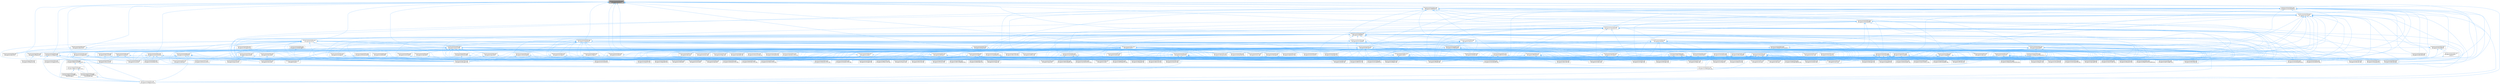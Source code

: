 digraph "/home/runner/work/doxygen/doxygen/src/types.h"
{
 // INTERACTIVE_SVG=YES
 // LATEX_PDF_SIZE
  bgcolor="transparent";
  edge [fontname=Helvetica,fontsize=10,labelfontname=Helvetica,labelfontsize=10];
  node [fontname=Helvetica,fontsize=10,shape=box,height=0.2,width=0.4];
  Node1 [label="/home/runner/work/doxygen\l/doxygen/src/types.h",height=0.2,width=0.4,color="gray40", fillcolor="grey60", style="filled", fontcolor="black",tooltip="This file contains a number of basic enums and types."];
  Node1 -> Node2 [dir="back",color="steelblue1",style="solid"];
  Node2 [label="/home/runner/work/doxygen\l/doxygen/src/clangparser.h",height=0.2,width=0.4,color="grey40", fillcolor="white", style="filled",URL="$d5/df7/clangparser_8h.html",tooltip=" "];
  Node2 -> Node3 [dir="back",color="steelblue1",style="solid"];
  Node3 [label="/home/runner/work/doxygen\l/doxygen/src/clangparser.cpp",height=0.2,width=0.4,color="grey40", fillcolor="white", style="filled",URL="$da/dce/clangparser_8cpp.html",tooltip=" "];
  Node2 -> Node4 [dir="back",color="steelblue1",style="solid"];
  Node4 [label="/home/runner/work/doxygen\l/doxygen/src/doxygen.cpp",height=0.2,width=0.4,color="grey40", fillcolor="white", style="filled",URL="$dc/d98/doxygen_8cpp.html",tooltip=" "];
  Node2 -> Node5 [dir="back",color="steelblue1",style="solid"];
  Node5 [label="/home/runner/work/doxygen\l/doxygen/src/filedef.cpp",height=0.2,width=0.4,color="grey40", fillcolor="white", style="filled",URL="$d6/ddc/filedef_8cpp.html",tooltip=" "];
  Node2 -> Node6 [dir="back",color="steelblue1",style="solid"];
  Node6 [label="/home/runner/work/doxygen\l/doxygen/src/scanner.l",height=0.2,width=0.4,color="grey40", fillcolor="white", style="filled",URL="$da/d11/scanner_8l.html",tooltip=" "];
  Node1 -> Node7 [dir="back",color="steelblue1",style="solid"];
  Node7 [label="/home/runner/work/doxygen\l/doxygen/src/classdef.cpp",height=0.2,width=0.4,color="grey40", fillcolor="white", style="filled",URL="$de/d89/classdef_8cpp.html",tooltip=" "];
  Node1 -> Node8 [dir="back",color="steelblue1",style="solid"];
  Node8 [label="/home/runner/work/doxygen\l/doxygen/src/commentscan.h",height=0.2,width=0.4,color="grey40", fillcolor="white", style="filled",URL="$db/d0d/commentscan_8h.html",tooltip="Interface for the comment block scanner."];
  Node8 -> Node9 [dir="back",color="steelblue1",style="solid"];
  Node9 [label="/home/runner/work/doxygen\l/doxygen/src/commentscan.l",height=0.2,width=0.4,color="grey40", fillcolor="white", style="filled",URL="$d7/d5f/commentscan_8l.html",tooltip=" "];
  Node8 -> Node10 [dir="back",color="steelblue1",style="solid"];
  Node10 [label="/home/runner/work/doxygen\l/doxygen/src/fortranscanner.l",height=0.2,width=0.4,color="grey40", fillcolor="white", style="filled",URL="$dd/d00/fortranscanner_8l.html",tooltip=" "];
  Node8 -> Node11 [dir="back",color="steelblue1",style="solid"];
  Node11 [label="/home/runner/work/doxygen\l/doxygen/src/markdown.cpp",height=0.2,width=0.4,color="grey40", fillcolor="white", style="filled",URL="$de/d04/markdown_8cpp.html",tooltip=" "];
  Node8 -> Node12 [dir="back",color="steelblue1",style="solid"];
  Node12 [label="/home/runner/work/doxygen\l/doxygen/src/pyscanner.l",height=0.2,width=0.4,color="grey40", fillcolor="white", style="filled",URL="$de/d2b/pyscanner_8l.html",tooltip=" "];
  Node8 -> Node6 [dir="back",color="steelblue1",style="solid"];
  Node8 -> Node13 [dir="back",color="steelblue1",style="solid"];
  Node13 [label="/home/runner/work/doxygen\l/doxygen/src/vhdldocgen.cpp",height=0.2,width=0.4,color="grey40", fillcolor="white", style="filled",URL="$de/dea/vhdldocgen_8cpp.html",tooltip=" "];
  Node8 -> Node14 [dir="back",color="steelblue1",style="solid"];
  Node14 [label="/home/runner/work/doxygen\l/doxygen/src/vhdljjparser.cpp",height=0.2,width=0.4,color="grey40", fillcolor="white", style="filled",URL="$d1/d86/vhdljjparser_8cpp.html",tooltip=" "];
  Node1 -> Node15 [dir="back",color="steelblue1",style="solid"];
  Node15 [label="/home/runner/work/doxygen\l/doxygen/src/context.h",height=0.2,width=0.4,color="grey40", fillcolor="white", style="filled",URL="$dc/d1e/context_8h.html",tooltip=" "];
  Node15 -> Node16 [dir="back",color="steelblue1",style="solid"];
  Node16 [label="/home/runner/work/doxygen\l/doxygen/src/context.cpp",height=0.2,width=0.4,color="grey40", fillcolor="white", style="filled",URL="$db/d12/context_8cpp.html",tooltip=" "];
  Node15 -> Node4 [dir="back",color="steelblue1",style="solid"];
  Node1 -> Node17 [dir="back",color="steelblue1",style="solid"];
  Node17 [label="/home/runner/work/doxygen\l/doxygen/src/declinfo.h",height=0.2,width=0.4,color="grey40", fillcolor="white", style="filled",URL="$d2/d4b/declinfo_8h.html",tooltip=" "];
  Node17 -> Node18 [dir="back",color="steelblue1",style="solid"];
  Node18 [label="/home/runner/work/doxygen\l/doxygen/src/declinfo.l",height=0.2,width=0.4,color="grey40", fillcolor="white", style="filled",URL="$d8/d0f/declinfo_8l.html",tooltip=" "];
  Node17 -> Node4 [dir="back",color="steelblue1",style="solid"];
  Node1 -> Node18 [dir="back",color="steelblue1",style="solid"];
  Node1 -> Node19 [dir="back",color="steelblue1",style="solid"];
  Node19 [label="/home/runner/work/doxygen\l/doxygen/src/defargs.h",height=0.2,width=0.4,color="grey40", fillcolor="white", style="filled",URL="$d8/d65/defargs_8h.html",tooltip=" "];
  Node19 -> Node7 [dir="back",color="steelblue1",style="solid"];
  Node19 -> Node20 [dir="back",color="steelblue1",style="solid"];
  Node20 [label="/home/runner/work/doxygen\l/doxygen/src/classlist.cpp",height=0.2,width=0.4,color="grey40", fillcolor="white", style="filled",URL="$d6/d10/classlist_8cpp.html",tooltip=" "];
  Node19 -> Node21 [dir="back",color="steelblue1",style="solid"];
  Node21 [label="/home/runner/work/doxygen\l/doxygen/src/defargs.l",height=0.2,width=0.4,color="grey40", fillcolor="white", style="filled",URL="$de/df3/defargs_8l.html",tooltip=" "];
  Node19 -> Node22 [dir="back",color="steelblue1",style="solid"];
  Node22 [label="/home/runner/work/doxygen\l/doxygen/src/defgen.cpp",height=0.2,width=0.4,color="grey40", fillcolor="white", style="filled",URL="$d3/d17/defgen_8cpp.html",tooltip=" "];
  Node19 -> Node23 [dir="back",color="steelblue1",style="solid"];
  Node23 [label="/home/runner/work/doxygen\l/doxygen/src/docbookgen.cpp",height=0.2,width=0.4,color="grey40", fillcolor="white", style="filled",URL="$d8/d29/docbookgen_8cpp.html",tooltip=" "];
  Node19 -> Node4 [dir="back",color="steelblue1",style="solid"];
  Node19 -> Node24 [dir="back",color="steelblue1",style="solid"];
  Node24 [label="/home/runner/work/doxygen\l/doxygen/src/fortrancode.l",height=0.2,width=0.4,color="grey40", fillcolor="white", style="filled",URL="$d9/d5b/fortrancode_8l.html",tooltip=" "];
  Node19 -> Node10 [dir="back",color="steelblue1",style="solid"];
  Node19 -> Node25 [dir="back",color="steelblue1",style="solid"];
  Node25 [label="/home/runner/work/doxygen\l/doxygen/src/memberdef.cpp",height=0.2,width=0.4,color="grey40", fillcolor="white", style="filled",URL="$d0/d72/memberdef_8cpp.html",tooltip=" "];
  Node19 -> Node26 [dir="back",color="steelblue1",style="solid"];
  Node26 [label="/home/runner/work/doxygen\l/doxygen/src/pre.l",height=0.2,width=0.4,color="grey40", fillcolor="white", style="filled",URL="$d0/da7/pre_8l.html",tooltip=" "];
  Node19 -> Node12 [dir="back",color="steelblue1",style="solid"];
  Node19 -> Node6 [dir="back",color="steelblue1",style="solid"];
  Node19 -> Node27 [dir="back",color="steelblue1",style="solid"];
  Node27 [label="/home/runner/work/doxygen\l/doxygen/src/symbolresolver.cpp",height=0.2,width=0.4,color="grey40", fillcolor="white", style="filled",URL="$d2/d99/symbolresolver_8cpp.html",tooltip=" "];
  Node19 -> Node28 [dir="back",color="steelblue1",style="solid"];
  Node28 [label="/home/runner/work/doxygen\l/doxygen/src/tagreader.cpp",height=0.2,width=0.4,color="grey40", fillcolor="white", style="filled",URL="$d4/d7b/tagreader_8cpp.html",tooltip=" "];
  Node19 -> Node29 [dir="back",color="steelblue1",style="solid"];
  Node29 [label="/home/runner/work/doxygen\l/doxygen/src/util.cpp",height=0.2,width=0.4,color="grey40", fillcolor="white", style="filled",URL="$df/d2d/util_8cpp.html",tooltip=" "];
  Node19 -> Node30 [dir="back",color="steelblue1",style="solid"];
  Node30 [label="/home/runner/work/doxygen\l/doxygen/src/xmlgen.cpp",height=0.2,width=0.4,color="grey40", fillcolor="white", style="filled",URL="$d0/dc3/xmlgen_8cpp.html",tooltip=" "];
  Node1 -> Node31 [dir="back",color="steelblue1",style="solid"];
  Node31 [label="/home/runner/work/doxygen\l/doxygen/src/definition.h",height=0.2,width=0.4,color="grey40", fillcolor="white", style="filled",URL="$df/da1/definition_8h.html",tooltip=" "];
  Node31 -> Node32 [dir="back",color="steelblue1",style="solid"];
  Node32 [label="/home/runner/work/doxygen\l/doxygen/src/classdef.h",height=0.2,width=0.4,color="grey40", fillcolor="white", style="filled",URL="$d1/da6/classdef_8h.html",tooltip=" "];
  Node32 -> Node7 [dir="back",color="steelblue1",style="solid"];
  Node32 -> Node33 [dir="back",color="steelblue1",style="solid"];
  Node33 [label="/home/runner/work/doxygen\l/doxygen/src/classlist.h",height=0.2,width=0.4,color="grey40", fillcolor="white", style="filled",URL="$d2/df8/classlist_8h.html",tooltip=" "];
  Node33 -> Node7 [dir="back",color="steelblue1",style="solid"];
  Node33 -> Node20 [dir="back",color="steelblue1",style="solid"];
  Node33 -> Node34 [dir="back",color="steelblue1",style="solid"];
  Node34 [label="/home/runner/work/doxygen\l/doxygen/src/code.l",height=0.2,width=0.4,color="grey40", fillcolor="white", style="filled",URL="$da/d1f/code_8l.html",tooltip=" "];
  Node33 -> Node16 [dir="back",color="steelblue1",style="solid"];
  Node33 -> Node22 [dir="back",color="steelblue1",style="solid"];
  Node33 -> Node35 [dir="back",color="steelblue1",style="solid"];
  Node35 [label="/home/runner/work/doxygen\l/doxygen/src/diagram.cpp",height=0.2,width=0.4,color="grey40", fillcolor="white", style="filled",URL="$da/d0d/diagram_8cpp.html",tooltip=" "];
  Node33 -> Node23 [dir="back",color="steelblue1",style="solid"];
  Node33 -> Node36 [dir="back",color="steelblue1",style="solid"];
  Node36 [label="/home/runner/work/doxygen\l/doxygen/src/docparser.cpp",height=0.2,width=0.4,color="grey40", fillcolor="white", style="filled",URL="$da/d17/docparser_8cpp.html",tooltip=" "];
  Node33 -> Node37 [dir="back",color="steelblue1",style="solid"];
  Node37 [label="/home/runner/work/doxygen\l/doxygen/src/dotgfxhierarchytable.cpp",height=0.2,width=0.4,color="grey40", fillcolor="white", style="filled",URL="$d4/d09/dotgfxhierarchytable_8cpp.html",tooltip=" "];
  Node33 -> Node38 [dir="back",color="steelblue1",style="solid"];
  Node38 [label="/home/runner/work/doxygen\l/doxygen/src/dotgroupcollaboration.cpp",height=0.2,width=0.4,color="grey40", fillcolor="white", style="filled",URL="$d1/d86/dotgroupcollaboration_8cpp.html",tooltip=" "];
  Node33 -> Node4 [dir="back",color="steelblue1",style="solid"];
  Node33 -> Node5 [dir="back",color="steelblue1",style="solid"];
  Node33 -> Node24 [dir="back",color="steelblue1",style="solid"];
  Node33 -> Node39 [dir="back",color="steelblue1",style="solid"];
  Node39 [label="/home/runner/work/doxygen\l/doxygen/src/groupdef.cpp",height=0.2,width=0.4,color="grey40", fillcolor="white", style="filled",URL="$d6/d42/groupdef_8cpp.html",tooltip=" "];
  Node33 -> Node40 [dir="back",color="steelblue1",style="solid"];
  Node40 [label="/home/runner/work/doxygen\l/doxygen/src/index.cpp",height=0.2,width=0.4,color="grey40", fillcolor="white", style="filled",URL="$db/d14/index_8cpp.html",tooltip="This file contains functions for the various index pages."];
  Node33 -> Node41 [dir="back",color="steelblue1",style="solid"];
  Node41 [label="/home/runner/work/doxygen\l/doxygen/src/latexgen.cpp",height=0.2,width=0.4,color="grey40", fillcolor="white", style="filled",URL="$d4/d42/latexgen_8cpp.html",tooltip=" "];
  Node33 -> Node42 [dir="back",color="steelblue1",style="solid"];
  Node42 [label="/home/runner/work/doxygen\l/doxygen/src/namespacedef.cpp",height=0.2,width=0.4,color="grey40", fillcolor="white", style="filled",URL="$d7/d1c/namespacedef_8cpp.html",tooltip=" "];
  Node33 -> Node43 [dir="back",color="steelblue1",style="solid"];
  Node43 [label="/home/runner/work/doxygen\l/doxygen/src/perlmodgen.cpp",height=0.2,width=0.4,color="grey40", fillcolor="white", style="filled",URL="$de/dd0/perlmodgen_8cpp.html",tooltip=" "];
  Node33 -> Node44 [dir="back",color="steelblue1",style="solid"];
  Node44 [label="/home/runner/work/doxygen\l/doxygen/src/pycode.l",height=0.2,width=0.4,color="grey40", fillcolor="white", style="filled",URL="$d3/ded/pycode_8l.html",tooltip=" "];
  Node33 -> Node45 [dir="back",color="steelblue1",style="solid"];
  Node45 [label="/home/runner/work/doxygen\l/doxygen/src/rtfgen.cpp",height=0.2,width=0.4,color="grey40", fillcolor="white", style="filled",URL="$d0/d9c/rtfgen_8cpp.html",tooltip=" "];
  Node33 -> Node46 [dir="back",color="steelblue1",style="solid"];
  Node46 [label="/home/runner/work/doxygen\l/doxygen/src/searchindex_js.cpp",height=0.2,width=0.4,color="grey40", fillcolor="white", style="filled",URL="$d9/d2f/searchindex__js_8cpp.html",tooltip=" "];
  Node33 -> Node29 [dir="back",color="steelblue1",style="solid"];
  Node33 -> Node13 [dir="back",color="steelblue1",style="solid"];
  Node33 -> Node30 [dir="back",color="steelblue1",style="solid"];
  Node32 -> Node15 [dir="back",color="steelblue1",style="solid"];
  Node32 -> Node35 [dir="back",color="steelblue1",style="solid"];
  Node32 -> Node23 [dir="back",color="steelblue1",style="solid"];
  Node32 -> Node47 [dir="back",color="steelblue1",style="solid"];
  Node47 [label="/home/runner/work/doxygen\l/doxygen/src/docsets.cpp",height=0.2,width=0.4,color="grey40", fillcolor="white", style="filled",URL="$d7/d8f/docsets_8cpp.html",tooltip=" "];
  Node32 -> Node48 [dir="back",color="steelblue1",style="solid"];
  Node48 [label="/home/runner/work/doxygen\l/doxygen/src/dotclassgraph.h",height=0.2,width=0.4,color="grey40", fillcolor="white", style="filled",URL="$d5/d04/dotclassgraph_8h.html",tooltip=" "];
  Node48 -> Node7 [dir="back",color="steelblue1",style="solid"];
  Node48 -> Node16 [dir="back",color="steelblue1",style="solid"];
  Node48 -> Node22 [dir="back",color="steelblue1",style="solid"];
  Node48 -> Node23 [dir="back",color="steelblue1",style="solid"];
  Node48 -> Node49 [dir="back",color="steelblue1",style="solid"];
  Node49 [label="/home/runner/work/doxygen\l/doxygen/src/dotclassgraph.cpp",height=0.2,width=0.4,color="grey40", fillcolor="white", style="filled",URL="$d4/dcd/dotclassgraph_8cpp.html",tooltip=" "];
  Node48 -> Node50 [dir="back",color="steelblue1",style="solid"];
  Node50 [label="/home/runner/work/doxygen\l/doxygen/src/htmlgen.cpp",height=0.2,width=0.4,color="grey40", fillcolor="white", style="filled",URL="$d8/d6e/htmlgen_8cpp.html",tooltip=" "];
  Node48 -> Node41 [dir="back",color="steelblue1",style="solid"];
  Node48 -> Node45 [dir="back",color="steelblue1",style="solid"];
  Node48 -> Node30 [dir="back",color="steelblue1",style="solid"];
  Node32 -> Node51 [dir="back",color="steelblue1",style="solid"];
  Node51 [label="/home/runner/work/doxygen\l/doxygen/src/dotgfxhierarchytable.h",height=0.2,width=0.4,color="grey40", fillcolor="white", style="filled",URL="$d2/de7/dotgfxhierarchytable_8h.html",tooltip=" "];
  Node51 -> Node16 [dir="back",color="steelblue1",style="solid"];
  Node51 -> Node15 [dir="back",color="steelblue1",style="solid"];
  Node51 -> Node37 [dir="back",color="steelblue1",style="solid"];
  Node51 -> Node50 [dir="back",color="steelblue1",style="solid"];
  Node51 -> Node40 [dir="back",color="steelblue1",style="solid"];
  Node32 -> Node52 [dir="back",color="steelblue1",style="solid"];
  Node52 [label="/home/runner/work/doxygen\l/doxygen/src/dotnode.cpp",height=0.2,width=0.4,color="grey40", fillcolor="white", style="filled",URL="$df/d58/dotnode_8cpp.html",tooltip=" "];
  Node32 -> Node5 [dir="back",color="steelblue1",style="solid"];
  Node32 -> Node53 [dir="back",color="steelblue1",style="solid"];
  Node53 [label="/home/runner/work/doxygen\l/doxygen/src/ftvhelp.cpp",height=0.2,width=0.4,color="grey40", fillcolor="white", style="filled",URL="$db/d41/ftvhelp_8cpp.html",tooltip=" "];
  Node32 -> Node39 [dir="back",color="steelblue1",style="solid"];
  Node32 -> Node54 [dir="back",color="steelblue1",style="solid"];
  Node54 [label="/home/runner/work/doxygen\l/doxygen/src/memberdef.h",height=0.2,width=0.4,color="grey40", fillcolor="white", style="filled",URL="$d4/d46/memberdef_8h.html",tooltip=" "];
  Node54 -> Node23 [dir="back",color="steelblue1",style="solid"];
  Node54 -> Node47 [dir="back",color="steelblue1",style="solid"];
  Node54 -> Node55 [dir="back",color="steelblue1",style="solid"];
  Node55 [label="/home/runner/work/doxygen\l/doxygen/src/dotcallgraph.h",height=0.2,width=0.4,color="grey40", fillcolor="white", style="filled",URL="$dc/dcf/dotcallgraph_8h.html",tooltip=" "];
  Node55 -> Node16 [dir="back",color="steelblue1",style="solid"];
  Node55 -> Node23 [dir="back",color="steelblue1",style="solid"];
  Node55 -> Node56 [dir="back",color="steelblue1",style="solid"];
  Node56 [label="/home/runner/work/doxygen\l/doxygen/src/dotcallgraph.cpp",height=0.2,width=0.4,color="grey40", fillcolor="white", style="filled",URL="$d4/dd5/dotcallgraph_8cpp.html",tooltip=" "];
  Node55 -> Node50 [dir="back",color="steelblue1",style="solid"];
  Node55 -> Node41 [dir="back",color="steelblue1",style="solid"];
  Node55 -> Node25 [dir="back",color="steelblue1",style="solid"];
  Node55 -> Node45 [dir="back",color="steelblue1",style="solid"];
  Node54 -> Node5 [dir="back",color="steelblue1",style="solid"];
  Node54 -> Node57 [dir="back",color="steelblue1",style="solid"];
  Node57 [label="/home/runner/work/doxygen\l/doxygen/src/htmldocvisitor.cpp",height=0.2,width=0.4,color="grey40", fillcolor="white", style="filled",URL="$da/db0/htmldocvisitor_8cpp.html",tooltip=" "];
  Node54 -> Node58 [dir="back",color="steelblue1",style="solid"];
  Node58 [label="/home/runner/work/doxygen\l/doxygen/src/htmlhelp.cpp",height=0.2,width=0.4,color="grey40", fillcolor="white", style="filled",URL="$d3/d4b/htmlhelp_8cpp.html",tooltip=" "];
  Node54 -> Node25 [dir="back",color="steelblue1",style="solid"];
  Node54 -> Node59 [dir="back",color="steelblue1",style="solid"];
  Node59 [label="/home/runner/work/doxygen\l/doxygen/src/memberlist.h",height=0.2,width=0.4,color="grey40", fillcolor="white", style="filled",URL="$dd/d78/memberlist_8h.html",tooltip=" "];
  Node59 -> Node7 [dir="back",color="steelblue1",style="solid"];
  Node59 -> Node15 [dir="back",color="steelblue1",style="solid"];
  Node59 -> Node22 [dir="back",color="steelblue1",style="solid"];
  Node59 -> Node60 [dir="back",color="steelblue1",style="solid"];
  Node60 [label="/home/runner/work/doxygen\l/doxygen/src/definition.cpp",height=0.2,width=0.4,color="grey40", fillcolor="white", style="filled",URL="$d3/dea/definition_8cpp.html",tooltip=" "];
  Node59 -> Node23 [dir="back",color="steelblue1",style="solid"];
  Node59 -> Node56 [dir="back",color="steelblue1",style="solid"];
  Node59 -> Node52 [dir="back",color="steelblue1",style="solid"];
  Node59 -> Node4 [dir="back",color="steelblue1",style="solid"];
  Node59 -> Node61 [dir="back",color="steelblue1",style="solid"];
  Node61 [label="/home/runner/work/doxygen\l/doxygen/src/doxygen.h",height=0.2,width=0.4,color="grey40", fillcolor="white", style="filled",URL="$d1/da1/doxygen_8h.html",tooltip=" "];
  Node61 -> Node7 [dir="back",color="steelblue1",style="solid"];
  Node61 -> Node20 [dir="back",color="steelblue1",style="solid"];
  Node61 -> Node34 [dir="back",color="steelblue1",style="solid"];
  Node61 -> Node62 [dir="back",color="steelblue1",style="solid"];
  Node62 [label="/home/runner/work/doxygen\l/doxygen/src/commentcnv.l",height=0.2,width=0.4,color="grey40", fillcolor="white", style="filled",URL="$d0/d47/commentcnv_8l.html",tooltip=" "];
  Node61 -> Node9 [dir="back",color="steelblue1",style="solid"];
  Node61 -> Node63 [dir="back",color="steelblue1",style="solid"];
  Node63 [label="/home/runner/work/doxygen\l/doxygen/src/conceptdef.cpp",height=0.2,width=0.4,color="grey40", fillcolor="white", style="filled",URL="$d8/d0a/conceptdef_8cpp.html",tooltip=" "];
  Node61 -> Node16 [dir="back",color="steelblue1",style="solid"];
  Node61 -> Node22 [dir="back",color="steelblue1",style="solid"];
  Node61 -> Node60 [dir="back",color="steelblue1",style="solid"];
  Node61 -> Node35 [dir="back",color="steelblue1",style="solid"];
  Node61 -> Node64 [dir="back",color="steelblue1",style="solid"];
  Node64 [label="/home/runner/work/doxygen\l/doxygen/src/dirdef.cpp",height=0.2,width=0.4,color="grey40", fillcolor="white", style="filled",URL="$d8/d52/dirdef_8cpp.html",tooltip=" "];
  Node61 -> Node23 [dir="back",color="steelblue1",style="solid"];
  Node61 -> Node65 [dir="back",color="steelblue1",style="solid"];
  Node65 [label="/home/runner/work/doxygen\l/doxygen/src/docbookvisitor.cpp",height=0.2,width=0.4,color="grey40", fillcolor="white", style="filled",URL="$dc/d05/docbookvisitor_8cpp.html",tooltip=" "];
  Node61 -> Node66 [dir="back",color="steelblue1",style="solid"];
  Node66 [label="/home/runner/work/doxygen\l/doxygen/src/docgroup.cpp",height=0.2,width=0.4,color="grey40", fillcolor="white", style="filled",URL="$d3/d36/docgroup_8cpp.html",tooltip=" "];
  Node61 -> Node67 [dir="back",color="steelblue1",style="solid"];
  Node67 [label="/home/runner/work/doxygen\l/doxygen/src/docnode.cpp",height=0.2,width=0.4,color="grey40", fillcolor="white", style="filled",URL="$d0/d2b/docnode_8cpp.html",tooltip=" "];
  Node61 -> Node36 [dir="back",color="steelblue1",style="solid"];
  Node61 -> Node47 [dir="back",color="steelblue1",style="solid"];
  Node61 -> Node68 [dir="back",color="steelblue1",style="solid"];
  Node68 [label="/home/runner/work/doxygen\l/doxygen/src/doctokenizer.l",height=0.2,width=0.4,color="grey40", fillcolor="white", style="filled",URL="$d1/d39/doctokenizer_8l.html",tooltip=" "];
  Node61 -> Node69 [dir="back",color="steelblue1",style="solid"];
  Node69 [label="/home/runner/work/doxygen\l/doxygen/src/docvisitor.cpp",height=0.2,width=0.4,color="grey40", fillcolor="white", style="filled",URL="$da/d39/docvisitor_8cpp.html",tooltip=" "];
  Node61 -> Node70 [dir="back",color="steelblue1",style="solid"];
  Node70 [label="/home/runner/work/doxygen\l/doxygen/src/dot.cpp",height=0.2,width=0.4,color="grey40", fillcolor="white", style="filled",URL="$de/daa/dot_8cpp.html",tooltip=" "];
  Node61 -> Node71 [dir="back",color="steelblue1",style="solid"];
  Node71 [label="/home/runner/work/doxygen\l/doxygen/src/dot.h",height=0.2,width=0.4,color="grey40", fillcolor="white", style="filled",URL="$d6/d4a/dot_8h.html",tooltip=" "];
  Node71 -> Node7 [dir="back",color="steelblue1",style="solid"];
  Node71 -> Node16 [dir="back",color="steelblue1",style="solid"];
  Node71 -> Node22 [dir="back",color="steelblue1",style="solid"];
  Node71 -> Node64 [dir="back",color="steelblue1",style="solid"];
  Node71 -> Node23 [dir="back",color="steelblue1",style="solid"];
  Node71 -> Node65 [dir="back",color="steelblue1",style="solid"];
  Node71 -> Node70 [dir="back",color="steelblue1",style="solid"];
  Node71 -> Node72 [dir="back",color="steelblue1",style="solid"];
  Node72 [label="/home/runner/work/doxygen\l/doxygen/src/dotfilepatcher.cpp",height=0.2,width=0.4,color="grey40", fillcolor="white", style="filled",URL="$d9/d92/dotfilepatcher_8cpp.html",tooltip=" "];
  Node71 -> Node73 [dir="back",color="steelblue1",style="solid"];
  Node73 [label="/home/runner/work/doxygen\l/doxygen/src/dotgraph.cpp",height=0.2,width=0.4,color="grey40", fillcolor="white", style="filled",URL="$de/d45/dotgraph_8cpp.html",tooltip=" "];
  Node71 -> Node74 [dir="back",color="steelblue1",style="solid"];
  Node74 [label="/home/runner/work/doxygen\l/doxygen/src/dotlegendgraph.cpp",height=0.2,width=0.4,color="grey40", fillcolor="white", style="filled",URL="$d4/d33/dotlegendgraph_8cpp.html",tooltip=" "];
  Node71 -> Node75 [dir="back",color="steelblue1",style="solid"];
  Node75 [label="/home/runner/work/doxygen\l/doxygen/src/dotrunner.cpp",height=0.2,width=0.4,color="grey40", fillcolor="white", style="filled",URL="$d1/dfe/dotrunner_8cpp.html",tooltip=" "];
  Node71 -> Node4 [dir="back",color="steelblue1",style="solid"];
  Node71 -> Node5 [dir="back",color="steelblue1",style="solid"];
  Node71 -> Node39 [dir="back",color="steelblue1",style="solid"];
  Node71 -> Node57 [dir="back",color="steelblue1",style="solid"];
  Node71 -> Node50 [dir="back",color="steelblue1",style="solid"];
  Node71 -> Node40 [dir="back",color="steelblue1",style="solid"];
  Node71 -> Node76 [dir="back",color="steelblue1",style="solid"];
  Node76 [label="/home/runner/work/doxygen\l/doxygen/src/latexdocvisitor.cpp",height=0.2,width=0.4,color="grey40", fillcolor="white", style="filled",URL="$d1/d4e/latexdocvisitor_8cpp.html",tooltip=" "];
  Node71 -> Node41 [dir="back",color="steelblue1",style="solid"];
  Node71 -> Node77 [dir="back",color="steelblue1",style="solid"];
  Node77 [label="/home/runner/work/doxygen\l/doxygen/src/mandocvisitor.cpp",height=0.2,width=0.4,color="grey40", fillcolor="white", style="filled",URL="$d8/dde/mandocvisitor_8cpp.html",tooltip=" "];
  Node71 -> Node25 [dir="back",color="steelblue1",style="solid"];
  Node71 -> Node78 [dir="back",color="steelblue1",style="solid"];
  Node78 [label="/home/runner/work/doxygen\l/doxygen/src/rtfdocvisitor.cpp",height=0.2,width=0.4,color="grey40", fillcolor="white", style="filled",URL="$de/d9a/rtfdocvisitor_8cpp.html",tooltip=" "];
  Node71 -> Node45 [dir="back",color="steelblue1",style="solid"];
  Node71 -> Node79 [dir="back",color="steelblue1",style="solid"];
  Node79 [label="/home/runner/work/doxygen\l/doxygen/src/xmldocvisitor.cpp",height=0.2,width=0.4,color="grey40", fillcolor="white", style="filled",URL="$dd/db6/xmldocvisitor_8cpp.html",tooltip=" "];
  Node71 -> Node30 [dir="back",color="steelblue1",style="solid"];
  Node61 -> Node80 [dir="back",color="steelblue1",style="solid"];
  Node80 [label="/home/runner/work/doxygen\l/doxygen/src/dotdirdeps.cpp",height=0.2,width=0.4,color="grey40", fillcolor="white", style="filled",URL="$da/d45/dotdirdeps_8cpp.html",tooltip=" "];
  Node61 -> Node72 [dir="back",color="steelblue1",style="solid"];
  Node61 -> Node37 [dir="back",color="steelblue1",style="solid"];
  Node61 -> Node73 [dir="back",color="steelblue1",style="solid"];
  Node61 -> Node38 [dir="back",color="steelblue1",style="solid"];
  Node61 -> Node74 [dir="back",color="steelblue1",style="solid"];
  Node61 -> Node52 [dir="back",color="steelblue1",style="solid"];
  Node61 -> Node75 [dir="back",color="steelblue1",style="solid"];
  Node61 -> Node4 [dir="back",color="steelblue1",style="solid"];
  Node61 -> Node81 [dir="back",color="steelblue1",style="solid"];
  Node81 [label="/home/runner/work/doxygen\l/doxygen/src/eclipsehelp.cpp",height=0.2,width=0.4,color="grey40", fillcolor="white", style="filled",URL="$d8/d56/eclipsehelp_8cpp.html",tooltip=" "];
  Node61 -> Node82 [dir="back",color="steelblue1",style="solid"];
  Node82 [label="/home/runner/work/doxygen\l/doxygen/src/entry.cpp",height=0.2,width=0.4,color="grey40", fillcolor="white", style="filled",URL="$d2/dd2/entry_8cpp.html",tooltip=" "];
  Node61 -> Node5 [dir="back",color="steelblue1",style="solid"];
  Node61 -> Node83 [dir="back",color="steelblue1",style="solid"];
  Node83 [label="/home/runner/work/doxygen\l/doxygen/src/formula.cpp",height=0.2,width=0.4,color="grey40", fillcolor="white", style="filled",URL="$d7/d5b/formula_8cpp.html",tooltip=" "];
  Node61 -> Node24 [dir="back",color="steelblue1",style="solid"];
  Node61 -> Node10 [dir="back",color="steelblue1",style="solid"];
  Node61 -> Node53 [dir="back",color="steelblue1",style="solid"];
  Node61 -> Node39 [dir="back",color="steelblue1",style="solid"];
  Node61 -> Node57 [dir="back",color="steelblue1",style="solid"];
  Node61 -> Node50 [dir="back",color="steelblue1",style="solid"];
  Node61 -> Node58 [dir="back",color="steelblue1",style="solid"];
  Node61 -> Node40 [dir="back",color="steelblue1",style="solid"];
  Node61 -> Node76 [dir="back",color="steelblue1",style="solid"];
  Node61 -> Node41 [dir="back",color="steelblue1",style="solid"];
  Node61 -> Node84 [dir="back",color="steelblue1",style="solid"];
  Node84 [label="/home/runner/work/doxygen\l/doxygen/src/layout.cpp",height=0.2,width=0.4,color="grey40", fillcolor="white", style="filled",URL="$db/d16/layout_8cpp.html",tooltip=" "];
  Node61 -> Node85 [dir="back",color="steelblue1",style="solid"];
  Node85 [label="/home/runner/work/doxygen\l/doxygen/src/lexcode.l",height=0.2,width=0.4,color="grey40", fillcolor="white", style="filled",URL="$d0/d7e/lexcode_8l.html",tooltip=" "];
  Node61 -> Node86 [dir="back",color="steelblue1",style="solid"];
  Node86 [label="/home/runner/work/doxygen\l/doxygen/src/main.cpp",height=0.2,width=0.4,color="grey40", fillcolor="white", style="filled",URL="$df/d0a/main_8cpp.html",tooltip="main entry point for doxygen"];
  Node61 -> Node77 [dir="back",color="steelblue1",style="solid"];
  Node61 -> Node87 [dir="back",color="steelblue1",style="solid"];
  Node87 [label="/home/runner/work/doxygen\l/doxygen/src/mangen.cpp",height=0.2,width=0.4,color="grey40", fillcolor="white", style="filled",URL="$d7/de7/mangen_8cpp.html",tooltip=" "];
  Node61 -> Node11 [dir="back",color="steelblue1",style="solid"];
  Node61 -> Node25 [dir="back",color="steelblue1",style="solid"];
  Node61 -> Node88 [dir="back",color="steelblue1",style="solid"];
  Node88 [label="/home/runner/work/doxygen\l/doxygen/src/membergroup.cpp",height=0.2,width=0.4,color="grey40", fillcolor="white", style="filled",URL="$d6/d18/membergroup_8cpp.html",tooltip=" "];
  Node61 -> Node89 [dir="back",color="steelblue1",style="solid"];
  Node89 [label="/home/runner/work/doxygen\l/doxygen/src/memberlist.cpp",height=0.2,width=0.4,color="grey40", fillcolor="white", style="filled",URL="$d0/d14/memberlist_8cpp.html",tooltip=" "];
  Node61 -> Node90 [dir="back",color="steelblue1",style="solid"];
  Node90 [label="/home/runner/work/doxygen\l/doxygen/src/message.cpp",height=0.2,width=0.4,color="grey40", fillcolor="white", style="filled",URL="$d8/d6a/message_8cpp.html",tooltip=" "];
  Node61 -> Node91 [dir="back",color="steelblue1",style="solid"];
  Node91 [label="/home/runner/work/doxygen\l/doxygen/src/msc.cpp",height=0.2,width=0.4,color="grey40", fillcolor="white", style="filled",URL="$db/d33/msc_8cpp.html",tooltip=" "];
  Node61 -> Node42 [dir="back",color="steelblue1",style="solid"];
  Node61 -> Node92 [dir="back",color="steelblue1",style="solid"];
  Node92 [label="/home/runner/work/doxygen\l/doxygen/src/outputgen.cpp",height=0.2,width=0.4,color="grey40", fillcolor="white", style="filled",URL="$d0/d17/outputgen_8cpp.html",tooltip=" "];
  Node61 -> Node93 [dir="back",color="steelblue1",style="solid"];
  Node93 [label="/home/runner/work/doxygen\l/doxygen/src/outputlist.cpp",height=0.2,width=0.4,color="grey40", fillcolor="white", style="filled",URL="$db/dd8/outputlist_8cpp.html",tooltip=" "];
  Node61 -> Node94 [dir="back",color="steelblue1",style="solid"];
  Node94 [label="/home/runner/work/doxygen\l/doxygen/src/outputlist.h",height=0.2,width=0.4,color="grey40", fillcolor="white", style="filled",URL="$d2/db9/outputlist_8h.html",tooltip=" "];
  Node94 -> Node7 [dir="back",color="steelblue1",style="solid"];
  Node94 -> Node20 [dir="back",color="steelblue1",style="solid"];
  Node94 -> Node34 [dir="back",color="steelblue1",style="solid"];
  Node94 -> Node63 [dir="back",color="steelblue1",style="solid"];
  Node94 -> Node60 [dir="back",color="steelblue1",style="solid"];
  Node94 -> Node64 [dir="back",color="steelblue1",style="solid"];
  Node94 -> Node4 [dir="back",color="steelblue1",style="solid"];
  Node94 -> Node5 [dir="back",color="steelblue1",style="solid"];
  Node94 -> Node24 [dir="back",color="steelblue1",style="solid"];
  Node94 -> Node39 [dir="back",color="steelblue1",style="solid"];
  Node94 -> Node40 [dir="back",color="steelblue1",style="solid"];
  Node94 -> Node25 [dir="back",color="steelblue1",style="solid"];
  Node94 -> Node88 [dir="back",color="steelblue1",style="solid"];
  Node94 -> Node89 [dir="back",color="steelblue1",style="solid"];
  Node94 -> Node42 [dir="back",color="steelblue1",style="solid"];
  Node94 -> Node93 [dir="back",color="steelblue1",style="solid"];
  Node94 -> Node95 [dir="back",color="steelblue1",style="solid"];
  Node95 [label="/home/runner/work/doxygen\l/doxygen/src/pagedef.cpp",height=0.2,width=0.4,color="grey40", fillcolor="white", style="filled",URL="$d9/db4/pagedef_8cpp.html",tooltip=" "];
  Node94 -> Node44 [dir="back",color="steelblue1",style="solid"];
  Node94 -> Node96 [dir="back",color="steelblue1",style="solid"];
  Node96 [label="/home/runner/work/doxygen\l/doxygen/src/sqlcode.l",height=0.2,width=0.4,color="grey40", fillcolor="white", style="filled",URL="$d2/dda/sqlcode_8l.html",tooltip=" "];
  Node94 -> Node29 [dir="back",color="steelblue1",style="solid"];
  Node94 -> Node97 [dir="back",color="steelblue1",style="solid"];
  Node97 [label="/home/runner/work/doxygen\l/doxygen/src/vhdlcode.l",height=0.2,width=0.4,color="grey40", fillcolor="white", style="filled",URL="$d5/d6a/vhdlcode_8l.html",tooltip=" "];
  Node94 -> Node13 [dir="back",color="steelblue1",style="solid"];
  Node94 -> Node14 [dir="back",color="steelblue1",style="solid"];
  Node94 -> Node98 [dir="back",color="steelblue1",style="solid"];
  Node98 [label="/home/runner/work/doxygen\l/doxygen/src/xmlcode.l",height=0.2,width=0.4,color="grey40", fillcolor="white", style="filled",URL="$dc/dc1/xmlcode_8l.html",tooltip=" "];
  Node61 -> Node95 [dir="back",color="steelblue1",style="solid"];
  Node61 -> Node43 [dir="back",color="steelblue1",style="solid"];
  Node61 -> Node99 [dir="back",color="steelblue1",style="solid"];
  Node99 [label="/home/runner/work/doxygen\l/doxygen/src/plantuml.cpp",height=0.2,width=0.4,color="grey40", fillcolor="white", style="filled",URL="$d7/d5b/plantuml_8cpp.html",tooltip=" "];
  Node61 -> Node26 [dir="back",color="steelblue1",style="solid"];
  Node61 -> Node44 [dir="back",color="steelblue1",style="solid"];
  Node61 -> Node12 [dir="back",color="steelblue1",style="solid"];
  Node61 -> Node100 [dir="back",color="steelblue1",style="solid"];
  Node100 [label="/home/runner/work/doxygen\l/doxygen/src/qhp.cpp",height=0.2,width=0.4,color="grey40", fillcolor="white", style="filled",URL="$d9/d45/qhp_8cpp.html",tooltip=" "];
  Node61 -> Node78 [dir="back",color="steelblue1",style="solid"];
  Node61 -> Node45 [dir="back",color="steelblue1",style="solid"];
  Node61 -> Node6 [dir="back",color="steelblue1",style="solid"];
  Node61 -> Node101 [dir="back",color="steelblue1",style="solid"];
  Node101 [label="/home/runner/work/doxygen\l/doxygen/src/searchindex.cpp",height=0.2,width=0.4,color="grey40", fillcolor="white", style="filled",URL="$d7/d79/searchindex_8cpp.html",tooltip=" "];
  Node61 -> Node46 [dir="back",color="steelblue1",style="solid"];
  Node61 -> Node96 [dir="back",color="steelblue1",style="solid"];
  Node61 -> Node27 [dir="back",color="steelblue1",style="solid"];
  Node61 -> Node28 [dir="back",color="steelblue1",style="solid"];
  Node61 -> Node102 [dir="back",color="steelblue1",style="solid"];
  Node102 [label="/home/runner/work/doxygen\l/doxygen/src/tooltip.cpp",height=0.2,width=0.4,color="grey40", fillcolor="white", style="filled",URL="$d7/d56/tooltip_8cpp.html",tooltip=" "];
  Node61 -> Node29 [dir="back",color="steelblue1",style="solid"];
  Node61 -> Node97 [dir="back",color="steelblue1",style="solid"];
  Node61 -> Node13 [dir="back",color="steelblue1",style="solid"];
  Node61 -> Node14 [dir="back",color="steelblue1",style="solid"];
  Node61 -> Node98 [dir="back",color="steelblue1",style="solid"];
  Node61 -> Node79 [dir="back",color="steelblue1",style="solid"];
  Node61 -> Node30 [dir="back",color="steelblue1",style="solid"];
  Node59 -> Node5 [dir="back",color="steelblue1",style="solid"];
  Node59 -> Node103 [dir="back",color="steelblue1",style="solid"];
  Node103 [label="/home/runner/work/doxygen\l/doxygen/src/filedef.h",height=0.2,width=0.4,color="grey40", fillcolor="white", style="filled",URL="$d4/d3a/filedef_8h.html",tooltip=" "];
  Node103 -> Node7 [dir="back",color="steelblue1",style="solid"];
  Node103 -> Node34 [dir="back",color="steelblue1",style="solid"];
  Node103 -> Node104 [dir="back",color="steelblue1",style="solid"];
  Node104 [label="/home/runner/work/doxygen\l/doxygen/src/conceptdef.h",height=0.2,width=0.4,color="grey40", fillcolor="white", style="filled",URL="$da/df1/conceptdef_8h.html",tooltip=" "];
  Node104 -> Node63 [dir="back",color="steelblue1",style="solid"];
  Node104 -> Node4 [dir="back",color="steelblue1",style="solid"];
  Node104 -> Node5 [dir="back",color="steelblue1",style="solid"];
  Node104 -> Node42 [dir="back",color="steelblue1",style="solid"];
  Node104 -> Node105 [dir="back",color="steelblue1",style="solid"];
  Node105 [label="/home/runner/work/doxygen\l/doxygen/src/util.h",height=0.2,width=0.4,color="grey40", fillcolor="white", style="filled",URL="$d8/d3c/util_8h.html",tooltip="A bunch of utility functions."];
  Node105 -> Node106 [dir="back",color="steelblue1",style="solid"];
  Node106 [label="/home/runner/work/doxygen\l/doxygen/src/cite.cpp",height=0.2,width=0.4,color="grey40", fillcolor="white", style="filled",URL="$d5/d0b/cite_8cpp.html",tooltip=" "];
  Node105 -> Node7 [dir="back",color="steelblue1",style="solid"];
  Node105 -> Node20 [dir="back",color="steelblue1",style="solid"];
  Node105 -> Node34 [dir="back",color="steelblue1",style="solid"];
  Node105 -> Node62 [dir="back",color="steelblue1",style="solid"];
  Node105 -> Node9 [dir="back",color="steelblue1",style="solid"];
  Node105 -> Node63 [dir="back",color="steelblue1",style="solid"];
  Node105 -> Node16 [dir="back",color="steelblue1",style="solid"];
  Node105 -> Node18 [dir="back",color="steelblue1",style="solid"];
  Node105 -> Node21 [dir="back",color="steelblue1",style="solid"];
  Node105 -> Node22 [dir="back",color="steelblue1",style="solid"];
  Node105 -> Node60 [dir="back",color="steelblue1",style="solid"];
  Node105 -> Node107 [dir="back",color="steelblue1",style="solid"];
  Node107 [label="/home/runner/work/doxygen\l/doxygen/src/dia.cpp",height=0.2,width=0.4,color="grey40", fillcolor="white", style="filled",URL="$d1/df5/dia_8cpp.html",tooltip=" "];
  Node105 -> Node35 [dir="back",color="steelblue1",style="solid"];
  Node105 -> Node64 [dir="back",color="steelblue1",style="solid"];
  Node105 -> Node23 [dir="back",color="steelblue1",style="solid"];
  Node105 -> Node65 [dir="back",color="steelblue1",style="solid"];
  Node105 -> Node66 [dir="back",color="steelblue1",style="solid"];
  Node105 -> Node67 [dir="back",color="steelblue1",style="solid"];
  Node105 -> Node36 [dir="back",color="steelblue1",style="solid"];
  Node105 -> Node47 [dir="back",color="steelblue1",style="solid"];
  Node105 -> Node69 [dir="back",color="steelblue1",style="solid"];
  Node105 -> Node70 [dir="back",color="steelblue1",style="solid"];
  Node105 -> Node56 [dir="back",color="steelblue1",style="solid"];
  Node105 -> Node49 [dir="back",color="steelblue1",style="solid"];
  Node105 -> Node80 [dir="back",color="steelblue1",style="solid"];
  Node105 -> Node72 [dir="back",color="steelblue1",style="solid"];
  Node105 -> Node37 [dir="back",color="steelblue1",style="solid"];
  Node105 -> Node73 [dir="back",color="steelblue1",style="solid"];
  Node105 -> Node38 [dir="back",color="steelblue1",style="solid"];
  Node105 -> Node108 [dir="back",color="steelblue1",style="solid"];
  Node108 [label="/home/runner/work/doxygen\l/doxygen/src/dotincldepgraph.cpp",height=0.2,width=0.4,color="grey40", fillcolor="white", style="filled",URL="$da/d57/dotincldepgraph_8cpp.html",tooltip=" "];
  Node105 -> Node74 [dir="back",color="steelblue1",style="solid"];
  Node105 -> Node52 [dir="back",color="steelblue1",style="solid"];
  Node105 -> Node75 [dir="back",color="steelblue1",style="solid"];
  Node105 -> Node4 [dir="back",color="steelblue1",style="solid"];
  Node105 -> Node81 [dir="back",color="steelblue1",style="solid"];
  Node105 -> Node109 [dir="back",color="steelblue1",style="solid"];
  Node109 [label="/home/runner/work/doxygen\l/doxygen/src/emoji.cpp",height=0.2,width=0.4,color="grey40", fillcolor="white", style="filled",URL="$d2/d38/emoji_8cpp.html",tooltip=" "];
  Node105 -> Node82 [dir="back",color="steelblue1",style="solid"];
  Node105 -> Node5 [dir="back",color="steelblue1",style="solid"];
  Node105 -> Node110 [dir="back",color="steelblue1",style="solid"];
  Node110 [label="/home/runner/work/doxygen\l/doxygen/src/filename.h",height=0.2,width=0.4,color="grey40", fillcolor="white", style="filled",URL="$dc/dd6/filename_8h.html",tooltip=" "];
  Node110 -> Node34 [dir="back",color="steelblue1",style="solid"];
  Node110 -> Node16 [dir="back",color="steelblue1",style="solid"];
  Node110 -> Node22 [dir="back",color="steelblue1",style="solid"];
  Node110 -> Node64 [dir="back",color="steelblue1",style="solid"];
  Node110 -> Node23 [dir="back",color="steelblue1",style="solid"];
  Node110 -> Node65 [dir="back",color="steelblue1",style="solid"];
  Node110 -> Node4 [dir="back",color="steelblue1",style="solid"];
  Node110 -> Node5 [dir="back",color="steelblue1",style="solid"];
  Node110 -> Node40 [dir="back",color="steelblue1",style="solid"];
  Node110 -> Node41 [dir="back",color="steelblue1",style="solid"];
  Node110 -> Node43 [dir="back",color="steelblue1",style="solid"];
  Node110 -> Node45 [dir="back",color="steelblue1",style="solid"];
  Node110 -> Node46 [dir="back",color="steelblue1",style="solid"];
  Node110 -> Node28 [dir="back",color="steelblue1",style="solid"];
  Node110 -> Node29 [dir="back",color="steelblue1",style="solid"];
  Node110 -> Node13 [dir="back",color="steelblue1",style="solid"];
  Node110 -> Node79 [dir="back",color="steelblue1",style="solid"];
  Node110 -> Node30 [dir="back",color="steelblue1",style="solid"];
  Node105 -> Node83 [dir="back",color="steelblue1",style="solid"];
  Node105 -> Node24 [dir="back",color="steelblue1",style="solid"];
  Node105 -> Node10 [dir="back",color="steelblue1",style="solid"];
  Node105 -> Node53 [dir="back",color="steelblue1",style="solid"];
  Node105 -> Node39 [dir="back",color="steelblue1",style="solid"];
  Node105 -> Node111 [dir="back",color="steelblue1",style="solid"];
  Node111 [label="/home/runner/work/doxygen\l/doxygen/src/htags.cpp",height=0.2,width=0.4,color="grey40", fillcolor="white", style="filled",URL="$d9/db7/htags_8cpp.html",tooltip=" "];
  Node105 -> Node57 [dir="back",color="steelblue1",style="solid"];
  Node105 -> Node50 [dir="back",color="steelblue1",style="solid"];
  Node105 -> Node58 [dir="back",color="steelblue1",style="solid"];
  Node105 -> Node40 [dir="back",color="steelblue1",style="solid"];
  Node105 -> Node112 [dir="back",color="steelblue1",style="solid"];
  Node112 [label="/home/runner/work/doxygen\l/doxygen/src/language.cpp",height=0.2,width=0.4,color="grey40", fillcolor="white", style="filled",URL="$d2/d48/language_8cpp.html",tooltip=" "];
  Node105 -> Node76 [dir="back",color="steelblue1",style="solid"];
  Node105 -> Node41 [dir="back",color="steelblue1",style="solid"];
  Node105 -> Node84 [dir="back",color="steelblue1",style="solid"];
  Node105 -> Node113 [dir="back",color="steelblue1",style="solid"];
  Node113 [label="/home/runner/work/doxygen\l/doxygen/src/lexscanner.l",height=0.2,width=0.4,color="grey40", fillcolor="white", style="filled",URL="$d4/d7d/lexscanner_8l.html",tooltip=" "];
  Node105 -> Node77 [dir="back",color="steelblue1",style="solid"];
  Node105 -> Node87 [dir="back",color="steelblue1",style="solid"];
  Node105 -> Node11 [dir="back",color="steelblue1",style="solid"];
  Node105 -> Node25 [dir="back",color="steelblue1",style="solid"];
  Node105 -> Node88 [dir="back",color="steelblue1",style="solid"];
  Node105 -> Node89 [dir="back",color="steelblue1",style="solid"];
  Node105 -> Node91 [dir="back",color="steelblue1",style="solid"];
  Node105 -> Node42 [dir="back",color="steelblue1",style="solid"];
  Node105 -> Node95 [dir="back",color="steelblue1",style="solid"];
  Node105 -> Node43 [dir="back",color="steelblue1",style="solid"];
  Node105 -> Node99 [dir="back",color="steelblue1",style="solid"];
  Node105 -> Node114 [dir="back",color="steelblue1",style="solid"];
  Node114 [label="/home/runner/work/doxygen\l/doxygen/src/portable.cpp",height=0.2,width=0.4,color="grey40", fillcolor="white", style="filled",URL="$d0/d1c/portable_8cpp.html",tooltip=" "];
  Node105 -> Node26 [dir="back",color="steelblue1",style="solid"];
  Node105 -> Node44 [dir="back",color="steelblue1",style="solid"];
  Node105 -> Node12 [dir="back",color="steelblue1",style="solid"];
  Node105 -> Node100 [dir="back",color="steelblue1",style="solid"];
  Node105 -> Node115 [dir="back",color="steelblue1",style="solid"];
  Node115 [label="/home/runner/work/doxygen\l/doxygen/src/reflist.cpp",height=0.2,width=0.4,color="grey40", fillcolor="white", style="filled",URL="$d4/d09/reflist_8cpp.html",tooltip=" "];
  Node105 -> Node116 [dir="back",color="steelblue1",style="solid"];
  Node116 [label="/home/runner/work/doxygen\l/doxygen/src/resourcemgr.cpp",height=0.2,width=0.4,color="grey40", fillcolor="white", style="filled",URL="$d6/dde/resourcemgr_8cpp.html",tooltip=" "];
  Node105 -> Node78 [dir="back",color="steelblue1",style="solid"];
  Node105 -> Node45 [dir="back",color="steelblue1",style="solid"];
  Node105 -> Node6 [dir="back",color="steelblue1",style="solid"];
  Node105 -> Node101 [dir="back",color="steelblue1",style="solid"];
  Node105 -> Node46 [dir="back",color="steelblue1",style="solid"];
  Node105 -> Node96 [dir="back",color="steelblue1",style="solid"];
  Node105 -> Node27 [dir="back",color="steelblue1",style="solid"];
  Node105 -> Node28 [dir="back",color="steelblue1",style="solid"];
  Node105 -> Node117 [dir="back",color="steelblue1",style="solid"];
  Node117 [label="/home/runner/work/doxygen\l/doxygen/src/template.cpp",height=0.2,width=0.4,color="grey40", fillcolor="white", style="filled",URL="$df/d54/template_8cpp.html",tooltip=" "];
  Node105 -> Node118 [dir="back",color="steelblue1",style="solid"];
  Node118 [label="/home/runner/work/doxygen\l/doxygen/src/textdocvisitor.cpp",height=0.2,width=0.4,color="grey40", fillcolor="white", style="filled",URL="$d3/da6/textdocvisitor_8cpp.html",tooltip=" "];
  Node105 -> Node102 [dir="back",color="steelblue1",style="solid"];
  Node105 -> Node29 [dir="back",color="steelblue1",style="solid"];
  Node105 -> Node97 [dir="back",color="steelblue1",style="solid"];
  Node105 -> Node13 [dir="back",color="steelblue1",style="solid"];
  Node105 -> Node14 [dir="back",color="steelblue1",style="solid"];
  Node105 -> Node119 [dir="back",color="steelblue1",style="solid"];
  Node119 [label="/home/runner/work/doxygen\l/doxygen/src/vhdljjparser.h",height=0.2,width=0.4,color="grey40", fillcolor="white", style="filled",URL="$d2/d55/vhdljjparser_8h.html",tooltip=" "];
  Node119 -> Node4 [dir="back",color="steelblue1",style="solid"];
  Node119 -> Node13 [dir="back",color="steelblue1",style="solid"];
  Node119 -> Node14 [dir="back",color="steelblue1",style="solid"];
  Node119 -> Node120 [dir="back",color="steelblue1",style="solid"];
  Node120 [label="/home/runner/work/doxygen\l/doxygen/vhdlparser/VhdlParser.h",height=0.2,width=0.4,color="grey40", fillcolor="white", style="filled",URL="$d5/df9/_vhdl_parser_8h.html",tooltip=" "];
  Node120 -> Node13 [dir="back",color="steelblue1",style="solid"];
  Node120 -> Node121 [dir="back",color="steelblue1",style="solid"];
  Node121 [label="/home/runner/work/doxygen\l/doxygen/vhdlparser/VhdlParser\lErrorHandler.hpp",height=0.2,width=0.4,color="grey40", fillcolor="white", style="filled",URL="$d2/dc3/_vhdl_parser_error_handler_8hpp.html",tooltip=" "];
  Node121 -> Node14 [dir="back",color="steelblue1",style="solid"];
  Node120 -> Node122 [dir="back",color="steelblue1",style="solid"];
  Node122 [label="/home/runner/work/doxygen\l/doxygen/vhdlparser/vhdlstring.h",height=0.2,width=0.4,color="grey40", fillcolor="white", style="filled",URL="$d9/d48/vhdlstring_8h.html",tooltip=" "];
  Node122 -> Node121 [dir="back",color="steelblue1",style="solid"];
  Node122 -> Node123 [dir="back",color="steelblue1",style="solid"];
  Node123 [label="/home/runner/work/doxygen\l/doxygen/vhdlparser/VhdlParser\lTokenManager.h",height=0.2,width=0.4,color="grey40", fillcolor="white", style="filled",URL="$d7/dad/_vhdl_parser_token_manager_8h.html",tooltip=" "];
  Node123 -> Node14 [dir="back",color="steelblue1",style="solid"];
  Node105 -> Node98 [dir="back",color="steelblue1",style="solid"];
  Node105 -> Node79 [dir="back",color="steelblue1",style="solid"];
  Node105 -> Node30 [dir="back",color="steelblue1",style="solid"];
  Node103 -> Node16 [dir="back",color="steelblue1",style="solid"];
  Node103 -> Node22 [dir="back",color="steelblue1",style="solid"];
  Node103 -> Node60 [dir="back",color="steelblue1",style="solid"];
  Node103 -> Node64 [dir="back",color="steelblue1",style="solid"];
  Node103 -> Node65 [dir="back",color="steelblue1",style="solid"];
  Node103 -> Node36 [dir="back",color="steelblue1",style="solid"];
  Node103 -> Node47 [dir="back",color="steelblue1",style="solid"];
  Node103 -> Node124 [dir="back",color="steelblue1",style="solid"];
  Node124 [label="/home/runner/work/doxygen\l/doxygen/src/dotincldepgraph.h",height=0.2,width=0.4,color="grey40", fillcolor="white", style="filled",URL="$dd/d8c/dotincldepgraph_8h.html",tooltip=" "];
  Node124 -> Node16 [dir="back",color="steelblue1",style="solid"];
  Node124 -> Node23 [dir="back",color="steelblue1",style="solid"];
  Node124 -> Node108 [dir="back",color="steelblue1",style="solid"];
  Node124 -> Node5 [dir="back",color="steelblue1",style="solid"];
  Node124 -> Node50 [dir="back",color="steelblue1",style="solid"];
  Node124 -> Node41 [dir="back",color="steelblue1",style="solid"];
  Node124 -> Node45 [dir="back",color="steelblue1",style="solid"];
  Node124 -> Node30 [dir="back",color="steelblue1",style="solid"];
  Node103 -> Node5 [dir="back",color="steelblue1",style="solid"];
  Node103 -> Node24 [dir="back",color="steelblue1",style="solid"];
  Node103 -> Node53 [dir="back",color="steelblue1",style="solid"];
  Node103 -> Node39 [dir="back",color="steelblue1",style="solid"];
  Node103 -> Node57 [dir="back",color="steelblue1",style="solid"];
  Node103 -> Node58 [dir="back",color="steelblue1",style="solid"];
  Node103 -> Node40 [dir="back",color="steelblue1",style="solid"];
  Node103 -> Node76 [dir="back",color="steelblue1",style="solid"];
  Node103 -> Node85 [dir="back",color="steelblue1",style="solid"];
  Node103 -> Node77 [dir="back",color="steelblue1",style="solid"];
  Node103 -> Node25 [dir="back",color="steelblue1",style="solid"];
  Node103 -> Node88 [dir="back",color="steelblue1",style="solid"];
  Node103 -> Node89 [dir="back",color="steelblue1",style="solid"];
  Node103 -> Node125 [dir="back",color="steelblue1",style="solid"];
  Node125 [label="/home/runner/work/doxygen\l/doxygen/src/namespacedef.h",height=0.2,width=0.4,color="grey40", fillcolor="white", style="filled",URL="$d7/d97/namespacedef_8h.html",tooltip=" "];
  Node125 -> Node7 [dir="back",color="steelblue1",style="solid"];
  Node125 -> Node34 [dir="back",color="steelblue1",style="solid"];
  Node125 -> Node63 [dir="back",color="steelblue1",style="solid"];
  Node125 -> Node16 [dir="back",color="steelblue1",style="solid"];
  Node125 -> Node22 [dir="back",color="steelblue1",style="solid"];
  Node125 -> Node60 [dir="back",color="steelblue1",style="solid"];
  Node125 -> Node23 [dir="back",color="steelblue1",style="solid"];
  Node125 -> Node67 [dir="back",color="steelblue1",style="solid"];
  Node125 -> Node36 [dir="back",color="steelblue1",style="solid"];
  Node125 -> Node47 [dir="back",color="steelblue1",style="solid"];
  Node125 -> Node38 [dir="back",color="steelblue1",style="solid"];
  Node125 -> Node4 [dir="back",color="steelblue1",style="solid"];
  Node125 -> Node5 [dir="back",color="steelblue1",style="solid"];
  Node125 -> Node24 [dir="back",color="steelblue1",style="solid"];
  Node125 -> Node39 [dir="back",color="steelblue1",style="solid"];
  Node125 -> Node40 [dir="back",color="steelblue1",style="solid"];
  Node125 -> Node41 [dir="back",color="steelblue1",style="solid"];
  Node125 -> Node25 [dir="back",color="steelblue1",style="solid"];
  Node125 -> Node88 [dir="back",color="steelblue1",style="solid"];
  Node125 -> Node89 [dir="back",color="steelblue1",style="solid"];
  Node125 -> Node42 [dir="back",color="steelblue1",style="solid"];
  Node125 -> Node95 [dir="back",color="steelblue1",style="solid"];
  Node125 -> Node43 [dir="back",color="steelblue1",style="solid"];
  Node125 -> Node44 [dir="back",color="steelblue1",style="solid"];
  Node125 -> Node45 [dir="back",color="steelblue1",style="solid"];
  Node125 -> Node46 [dir="back",color="steelblue1",style="solid"];
  Node125 -> Node27 [dir="back",color="steelblue1",style="solid"];
  Node125 -> Node29 [dir="back",color="steelblue1",style="solid"];
  Node125 -> Node13 [dir="back",color="steelblue1",style="solid"];
  Node125 -> Node30 [dir="back",color="steelblue1",style="solid"];
  Node103 -> Node26 [dir="back",color="steelblue1",style="solid"];
  Node103 -> Node44 [dir="back",color="steelblue1",style="solid"];
  Node103 -> Node78 [dir="back",color="steelblue1",style="solid"];
  Node103 -> Node101 [dir="back",color="steelblue1",style="solid"];
  Node103 -> Node96 [dir="back",color="steelblue1",style="solid"];
  Node103 -> Node28 [dir="back",color="steelblue1",style="solid"];
  Node103 -> Node102 [dir="back",color="steelblue1",style="solid"];
  Node103 -> Node29 [dir="back",color="steelblue1",style="solid"];
  Node103 -> Node97 [dir="back",color="steelblue1",style="solid"];
  Node103 -> Node98 [dir="back",color="steelblue1",style="solid"];
  Node103 -> Node79 [dir="back",color="steelblue1",style="solid"];
  Node59 -> Node39 [dir="back",color="steelblue1",style="solid"];
  Node59 -> Node40 [dir="back",color="steelblue1",style="solid"];
  Node59 -> Node25 [dir="back",color="steelblue1",style="solid"];
  Node59 -> Node88 [dir="back",color="steelblue1",style="solid"];
  Node59 -> Node89 [dir="back",color="steelblue1",style="solid"];
  Node59 -> Node42 [dir="back",color="steelblue1",style="solid"];
  Node59 -> Node43 [dir="back",color="steelblue1",style="solid"];
  Node59 -> Node29 [dir="back",color="steelblue1",style="solid"];
  Node59 -> Node13 [dir="back",color="steelblue1",style="solid"];
  Node59 -> Node30 [dir="back",color="steelblue1",style="solid"];
  Node54 -> Node126 [dir="back",color="steelblue1",style="solid"];
  Node126 [label="/home/runner/work/doxygen\l/doxygen/src/membername.h",height=0.2,width=0.4,color="grey40", fillcolor="white", style="filled",URL="$d7/dfc/membername_8h.html",tooltip=" "];
  Node126 -> Node7 [dir="back",color="steelblue1",style="solid"];
  Node126 -> Node34 [dir="back",color="steelblue1",style="solid"];
  Node126 -> Node16 [dir="back",color="steelblue1",style="solid"];
  Node126 -> Node23 [dir="back",color="steelblue1",style="solid"];
  Node126 -> Node4 [dir="back",color="steelblue1",style="solid"];
  Node126 -> Node24 [dir="back",color="steelblue1",style="solid"];
  Node126 -> Node39 [dir="back",color="steelblue1",style="solid"];
  Node126 -> Node25 [dir="back",color="steelblue1",style="solid"];
  Node126 -> Node42 [dir="back",color="steelblue1",style="solid"];
  Node126 -> Node43 [dir="back",color="steelblue1",style="solid"];
  Node126 -> Node44 [dir="back",color="steelblue1",style="solid"];
  Node126 -> Node46 [dir="back",color="steelblue1",style="solid"];
  Node126 -> Node96 [dir="back",color="steelblue1",style="solid"];
  Node126 -> Node29 [dir="back",color="steelblue1",style="solid"];
  Node126 -> Node97 [dir="back",color="steelblue1",style="solid"];
  Node126 -> Node13 [dir="back",color="steelblue1",style="solid"];
  Node126 -> Node98 [dir="back",color="steelblue1",style="solid"];
  Node126 -> Node30 [dir="back",color="steelblue1",style="solid"];
  Node54 -> Node100 [dir="back",color="steelblue1",style="solid"];
  Node54 -> Node13 [dir="back",color="steelblue1",style="solid"];
  Node54 -> Node30 [dir="back",color="steelblue1",style="solid"];
  Node32 -> Node88 [dir="back",color="steelblue1",style="solid"];
  Node32 -> Node89 [dir="back",color="steelblue1",style="solid"];
  Node32 -> Node42 [dir="back",color="steelblue1",style="solid"];
  Node32 -> Node43 [dir="back",color="steelblue1",style="solid"];
  Node32 -> Node46 [dir="back",color="steelblue1",style="solid"];
  Node32 -> Node127 [dir="back",color="steelblue1",style="solid"];
  Node127 [label="/home/runner/work/doxygen\l/doxygen/src/symbolresolver.h",height=0.2,width=0.4,color="grey40", fillcolor="white", style="filled",URL="$d9/db2/symbolresolver_8h.html",tooltip=" "];
  Node127 -> Node7 [dir="back",color="steelblue1",style="solid"];
  Node127 -> Node34 [dir="back",color="steelblue1",style="solid"];
  Node127 -> Node4 [dir="back",color="steelblue1",style="solid"];
  Node127 -> Node44 [dir="back",color="steelblue1",style="solid"];
  Node127 -> Node27 [dir="back",color="steelblue1",style="solid"];
  Node127 -> Node29 [dir="back",color="steelblue1",style="solid"];
  Node32 -> Node128 [dir="back",color="steelblue1",style="solid"];
  Node128 [label="/home/runner/work/doxygen\l/doxygen/src/translator.h",height=0.2,width=0.4,color="grey40", fillcolor="white", style="filled",URL="$d9/df1/translator_8h.html",tooltip=" "];
  Node128 -> Node112 [dir="back",color="steelblue1",style="solid"];
  Node128 -> Node129 [dir="back",color="steelblue1",style="solid"];
  Node129 [label="/home/runner/work/doxygen\l/doxygen/src/language.h",height=0.2,width=0.4,color="grey40", fillcolor="white", style="filled",URL="$d8/dce/language_8h.html",tooltip=" "];
  Node129 -> Node106 [dir="back",color="steelblue1",style="solid"];
  Node129 -> Node7 [dir="back",color="steelblue1",style="solid"];
  Node129 -> Node20 [dir="back",color="steelblue1",style="solid"];
  Node129 -> Node9 [dir="back",color="steelblue1",style="solid"];
  Node129 -> Node63 [dir="back",color="steelblue1",style="solid"];
  Node129 -> Node130 [dir="back",color="steelblue1",style="solid"];
  Node130 [label="/home/runner/work/doxygen\l/doxygen/src/configimpl.l",height=0.2,width=0.4,color="grey40", fillcolor="white", style="filled",URL="$d9/de3/configimpl_8l.html",tooltip=" "];
  Node129 -> Node16 [dir="back",color="steelblue1",style="solid"];
  Node129 -> Node131 [dir="back",color="steelblue1",style="solid"];
  Node131 [label="/home/runner/work/doxygen\l/doxygen/src/datetime.cpp",height=0.2,width=0.4,color="grey40", fillcolor="white", style="filled",URL="$d7/d14/datetime_8cpp.html",tooltip=" "];
  Node129 -> Node60 [dir="back",color="steelblue1",style="solid"];
  Node129 -> Node64 [dir="back",color="steelblue1",style="solid"];
  Node129 -> Node23 [dir="back",color="steelblue1",style="solid"];
  Node129 -> Node65 [dir="back",color="steelblue1",style="solid"];
  Node129 -> Node67 [dir="back",color="steelblue1",style="solid"];
  Node129 -> Node70 [dir="back",color="steelblue1",style="solid"];
  Node129 -> Node37 [dir="back",color="steelblue1",style="solid"];
  Node129 -> Node74 [dir="back",color="steelblue1",style="solid"];
  Node129 -> Node52 [dir="back",color="steelblue1",style="solid"];
  Node129 -> Node4 [dir="back",color="steelblue1",style="solid"];
  Node129 -> Node5 [dir="back",color="steelblue1",style="solid"];
  Node129 -> Node10 [dir="back",color="steelblue1",style="solid"];
  Node129 -> Node53 [dir="back",color="steelblue1",style="solid"];
  Node129 -> Node39 [dir="back",color="steelblue1",style="solid"];
  Node129 -> Node57 [dir="back",color="steelblue1",style="solid"];
  Node129 -> Node50 [dir="back",color="steelblue1",style="solid"];
  Node129 -> Node58 [dir="back",color="steelblue1",style="solid"];
  Node129 -> Node40 [dir="back",color="steelblue1",style="solid"];
  Node129 -> Node112 [dir="back",color="steelblue1",style="solid"];
  Node129 -> Node76 [dir="back",color="steelblue1",style="solid"];
  Node129 -> Node41 [dir="back",color="steelblue1",style="solid"];
  Node129 -> Node84 [dir="back",color="steelblue1",style="solid"];
  Node129 -> Node77 [dir="back",color="steelblue1",style="solid"];
  Node129 -> Node87 [dir="back",color="steelblue1",style="solid"];
  Node129 -> Node25 [dir="back",color="steelblue1",style="solid"];
  Node129 -> Node88 [dir="back",color="steelblue1",style="solid"];
  Node129 -> Node89 [dir="back",color="steelblue1",style="solid"];
  Node129 -> Node42 [dir="back",color="steelblue1",style="solid"];
  Node129 -> Node95 [dir="back",color="steelblue1",style="solid"];
  Node129 -> Node12 [dir="back",color="steelblue1",style="solid"];
  Node129 -> Node78 [dir="back",color="steelblue1",style="solid"];
  Node129 -> Node45 [dir="back",color="steelblue1",style="solid"];
  Node129 -> Node6 [dir="back",color="steelblue1",style="solid"];
  Node129 -> Node101 [dir="back",color="steelblue1",style="solid"];
  Node129 -> Node46 [dir="back",color="steelblue1",style="solid"];
  Node129 -> Node29 [dir="back",color="steelblue1",style="solid"];
  Node129 -> Node13 [dir="back",color="steelblue1",style="solid"];
  Node129 -> Node14 [dir="back",color="steelblue1",style="solid"];
  Node129 -> Node79 [dir="back",color="steelblue1",style="solid"];
  Node129 -> Node30 [dir="back",color="steelblue1",style="solid"];
  Node128 -> Node132 [dir="back",color="steelblue1",style="solid"];
  Node132 [label="/home/runner/work/doxygen\l/doxygen/src/translator\l_adapter.h",height=0.2,width=0.4,color="grey40", fillcolor="white", style="filled",URL="$da/de6/translator__adapter_8h.html",tooltip=" "];
  Node132 -> Node112 [dir="back",color="steelblue1",style="solid"];
  Node32 -> Node29 [dir="back",color="steelblue1",style="solid"];
  Node32 -> Node97 [dir="back",color="steelblue1",style="solid"];
  Node31 -> Node104 [dir="back",color="steelblue1",style="solid"];
  Node31 -> Node133 [dir="back",color="steelblue1",style="solid"];
  Node133 [label="/home/runner/work/doxygen\l/doxygen/src/definitionimpl.h",height=0.2,width=0.4,color="grey40", fillcolor="white", style="filled",URL="$d2/dab/definitionimpl_8h.html",tooltip=" "];
  Node133 -> Node7 [dir="back",color="steelblue1",style="solid"];
  Node133 -> Node63 [dir="back",color="steelblue1",style="solid"];
  Node133 -> Node60 [dir="back",color="steelblue1",style="solid"];
  Node133 -> Node64 [dir="back",color="steelblue1",style="solid"];
  Node133 -> Node5 [dir="back",color="steelblue1",style="solid"];
  Node133 -> Node39 [dir="back",color="steelblue1",style="solid"];
  Node133 -> Node25 [dir="back",color="steelblue1",style="solid"];
  Node133 -> Node42 [dir="back",color="steelblue1",style="solid"];
  Node133 -> Node95 [dir="back",color="steelblue1",style="solid"];
  Node31 -> Node134 [dir="back",color="steelblue1",style="solid"];
  Node134 [label="/home/runner/work/doxygen\l/doxygen/src/dirdef.h",height=0.2,width=0.4,color="grey40", fillcolor="white", style="filled",URL="$d6/d15/dirdef_8h.html",tooltip=" "];
  Node134 -> Node16 [dir="back",color="steelblue1",style="solid"];
  Node134 -> Node60 [dir="back",color="steelblue1",style="solid"];
  Node134 -> Node64 [dir="back",color="steelblue1",style="solid"];
  Node134 -> Node23 [dir="back",color="steelblue1",style="solid"];
  Node134 -> Node135 [dir="back",color="steelblue1",style="solid"];
  Node135 [label="/home/runner/work/doxygen\l/doxygen/src/dotdirdeps.h",height=0.2,width=0.4,color="grey40", fillcolor="white", style="filled",URL="$d3/dcf/dotdirdeps_8h.html",tooltip=" "];
  Node135 -> Node16 [dir="back",color="steelblue1",style="solid"];
  Node135 -> Node64 [dir="back",color="steelblue1",style="solid"];
  Node135 -> Node23 [dir="back",color="steelblue1",style="solid"];
  Node135 -> Node80 [dir="back",color="steelblue1",style="solid"];
  Node135 -> Node50 [dir="back",color="steelblue1",style="solid"];
  Node135 -> Node41 [dir="back",color="steelblue1",style="solid"];
  Node135 -> Node45 [dir="back",color="steelblue1",style="solid"];
  Node134 -> Node4 [dir="back",color="steelblue1",style="solid"];
  Node134 -> Node61 [dir="back",color="steelblue1",style="solid"];
  Node134 -> Node5 [dir="back",color="steelblue1",style="solid"];
  Node134 -> Node39 [dir="back",color="steelblue1",style="solid"];
  Node134 -> Node136 [dir="back",color="steelblue1",style="solid"];
  Node136 [label="/home/runner/work/doxygen\l/doxygen/src/groupdef.h",height=0.2,width=0.4,color="grey40", fillcolor="white", style="filled",URL="$d1/de6/groupdef_8h.html",tooltip=" "];
  Node136 -> Node7 [dir="back",color="steelblue1",style="solid"];
  Node136 -> Node20 [dir="back",color="steelblue1",style="solid"];
  Node136 -> Node34 [dir="back",color="steelblue1",style="solid"];
  Node136 -> Node16 [dir="back",color="steelblue1",style="solid"];
  Node136 -> Node60 [dir="back",color="steelblue1",style="solid"];
  Node136 -> Node23 [dir="back",color="steelblue1",style="solid"];
  Node136 -> Node67 [dir="back",color="steelblue1",style="solid"];
  Node136 -> Node36 [dir="back",color="steelblue1",style="solid"];
  Node136 -> Node47 [dir="back",color="steelblue1",style="solid"];
  Node136 -> Node137 [dir="back",color="steelblue1",style="solid"];
  Node137 [label="/home/runner/work/doxygen\l/doxygen/src/dotgroupcollaboration.h",height=0.2,width=0.4,color="grey40", fillcolor="white", style="filled",URL="$d7/d99/dotgroupcollaboration_8h.html",tooltip=" "];
  Node137 -> Node16 [dir="back",color="steelblue1",style="solid"];
  Node137 -> Node23 [dir="back",color="steelblue1",style="solid"];
  Node137 -> Node38 [dir="back",color="steelblue1",style="solid"];
  Node137 -> Node39 [dir="back",color="steelblue1",style="solid"];
  Node137 -> Node50 [dir="back",color="steelblue1",style="solid"];
  Node137 -> Node41 [dir="back",color="steelblue1",style="solid"];
  Node136 -> Node4 [dir="back",color="steelblue1",style="solid"];
  Node136 -> Node5 [dir="back",color="steelblue1",style="solid"];
  Node136 -> Node24 [dir="back",color="steelblue1",style="solid"];
  Node136 -> Node39 [dir="back",color="steelblue1",style="solid"];
  Node136 -> Node58 [dir="back",color="steelblue1",style="solid"];
  Node136 -> Node40 [dir="back",color="steelblue1",style="solid"];
  Node136 -> Node41 [dir="back",color="steelblue1",style="solid"];
  Node136 -> Node25 [dir="back",color="steelblue1",style="solid"];
  Node136 -> Node88 [dir="back",color="steelblue1",style="solid"];
  Node136 -> Node89 [dir="back",color="steelblue1",style="solid"];
  Node136 -> Node95 [dir="back",color="steelblue1",style="solid"];
  Node136 -> Node43 [dir="back",color="steelblue1",style="solid"];
  Node136 -> Node44 [dir="back",color="steelblue1",style="solid"];
  Node136 -> Node100 [dir="back",color="steelblue1",style="solid"];
  Node136 -> Node45 [dir="back",color="steelblue1",style="solid"];
  Node136 -> Node101 [dir="back",color="steelblue1",style="solid"];
  Node136 -> Node46 [dir="back",color="steelblue1",style="solid"];
  Node136 -> Node29 [dir="back",color="steelblue1",style="solid"];
  Node136 -> Node13 [dir="back",color="steelblue1",style="solid"];
  Node136 -> Node30 [dir="back",color="steelblue1",style="solid"];
  Node134 -> Node50 [dir="back",color="steelblue1",style="solid"];
  Node134 -> Node40 [dir="back",color="steelblue1",style="solid"];
  Node134 -> Node41 [dir="back",color="steelblue1",style="solid"];
  Node134 -> Node45 [dir="back",color="steelblue1",style="solid"];
  Node134 -> Node29 [dir="back",color="steelblue1",style="solid"];
  Node134 -> Node30 [dir="back",color="steelblue1",style="solid"];
  Node31 -> Node68 [dir="back",color="steelblue1",style="solid"];
  Node31 -> Node103 [dir="back",color="steelblue1",style="solid"];
  Node31 -> Node136 [dir="back",color="steelblue1",style="solid"];
  Node31 -> Node54 [dir="back",color="steelblue1",style="solid"];
  Node31 -> Node125 [dir="back",color="steelblue1",style="solid"];
  Node31 -> Node93 [dir="back",color="steelblue1",style="solid"];
  Node31 -> Node138 [dir="back",color="steelblue1",style="solid"];
  Node138 [label="/home/runner/work/doxygen\l/doxygen/src/pagedef.h",height=0.2,width=0.4,color="grey40", fillcolor="white", style="filled",URL="$dd/d66/pagedef_8h.html",tooltip=" "];
  Node138 -> Node16 [dir="back",color="steelblue1",style="solid"];
  Node138 -> Node60 [dir="back",color="steelblue1",style="solid"];
  Node138 -> Node23 [dir="back",color="steelblue1",style="solid"];
  Node138 -> Node67 [dir="back",color="steelblue1",style="solid"];
  Node138 -> Node36 [dir="back",color="steelblue1",style="solid"];
  Node138 -> Node38 [dir="back",color="steelblue1",style="solid"];
  Node138 -> Node4 [dir="back",color="steelblue1",style="solid"];
  Node138 -> Node53 [dir="back",color="steelblue1",style="solid"];
  Node138 -> Node39 [dir="back",color="steelblue1",style="solid"];
  Node138 -> Node50 [dir="back",color="steelblue1",style="solid"];
  Node138 -> Node40 [dir="back",color="steelblue1",style="solid"];
  Node138 -> Node41 [dir="back",color="steelblue1",style="solid"];
  Node138 -> Node95 [dir="back",color="steelblue1",style="solid"];
  Node138 -> Node43 [dir="back",color="steelblue1",style="solid"];
  Node138 -> Node45 [dir="back",color="steelblue1",style="solid"];
  Node138 -> Node101 [dir="back",color="steelblue1",style="solid"];
  Node138 -> Node46 [dir="back",color="steelblue1",style="solid"];
  Node138 -> Node29 [dir="back",color="steelblue1",style="solid"];
  Node138 -> Node30 [dir="back",color="steelblue1",style="solid"];
  Node31 -> Node115 [dir="back",color="steelblue1",style="solid"];
  Node31 -> Node139 [dir="back",color="steelblue1",style="solid"];
  Node139 [label="/home/runner/work/doxygen\l/doxygen/src/scopedtypevariant.h",height=0.2,width=0.4,color="grey40", fillcolor="white", style="filled",URL="$d7/d7a/scopedtypevariant_8h.html",tooltip=" "];
  Node139 -> Node34 [dir="back",color="steelblue1",style="solid"];
  Node139 -> Node44 [dir="back",color="steelblue1",style="solid"];
  Node31 -> Node102 [dir="back",color="steelblue1",style="solid"];
  Node31 -> Node13 [dir="back",color="steelblue1",style="solid"];
  Node31 -> Node14 [dir="back",color="steelblue1",style="solid"];
  Node1 -> Node69 [dir="back",color="steelblue1",style="solid"];
  Node1 -> Node140 [dir="back",color="steelblue1",style="solid"];
  Node140 [label="/home/runner/work/doxygen\l/doxygen/src/entry.h",height=0.2,width=0.4,color="grey40", fillcolor="white", style="filled",URL="$d1/dc6/entry_8h.html",tooltip=" "];
  Node140 -> Node7 [dir="back",color="steelblue1",style="solid"];
  Node140 -> Node34 [dir="back",color="steelblue1",style="solid"];
  Node140 -> Node9 [dir="back",color="steelblue1",style="solid"];
  Node140 -> Node21 [dir="back",color="steelblue1",style="solid"];
  Node140 -> Node66 [dir="back",color="steelblue1",style="solid"];
  Node140 -> Node4 [dir="back",color="steelblue1",style="solid"];
  Node140 -> Node82 [dir="back",color="steelblue1",style="solid"];
  Node140 -> Node5 [dir="back",color="steelblue1",style="solid"];
  Node140 -> Node10 [dir="back",color="steelblue1",style="solid"];
  Node140 -> Node39 [dir="back",color="steelblue1",style="solid"];
  Node140 -> Node113 [dir="back",color="steelblue1",style="solid"];
  Node140 -> Node11 [dir="back",color="steelblue1",style="solid"];
  Node140 -> Node88 [dir="back",color="steelblue1",style="solid"];
  Node140 -> Node26 [dir="back",color="steelblue1",style="solid"];
  Node140 -> Node44 [dir="back",color="steelblue1",style="solid"];
  Node140 -> Node12 [dir="back",color="steelblue1",style="solid"];
  Node140 -> Node6 [dir="back",color="steelblue1",style="solid"];
  Node140 -> Node96 [dir="back",color="steelblue1",style="solid"];
  Node140 -> Node141 [dir="back",color="steelblue1",style="solid"];
  Node141 [label="/home/runner/work/doxygen\l/doxygen/src/stlsupport.cpp",height=0.2,width=0.4,color="grey40", fillcolor="white", style="filled",URL="$d9/da1/stlsupport_8cpp.html",tooltip=" "];
  Node140 -> Node28 [dir="back",color="steelblue1",style="solid"];
  Node140 -> Node29 [dir="back",color="steelblue1",style="solid"];
  Node140 -> Node97 [dir="back",color="steelblue1",style="solid"];
  Node140 -> Node142 [dir="back",color="steelblue1",style="solid"];
  Node142 [label="/home/runner/work/doxygen\l/doxygen/src/vhdldocgen.h",height=0.2,width=0.4,color="grey40", fillcolor="white", style="filled",URL="$dd/dec/vhdldocgen_8h.html",tooltip=" "];
  Node142 -> Node7 [dir="back",color="steelblue1",style="solid"];
  Node142 -> Node20 [dir="back",color="steelblue1",style="solid"];
  Node142 -> Node16 [dir="back",color="steelblue1",style="solid"];
  Node142 -> Node60 [dir="back",color="steelblue1",style="solid"];
  Node142 -> Node67 [dir="back",color="steelblue1",style="solid"];
  Node142 -> Node37 [dir="back",color="steelblue1",style="solid"];
  Node142 -> Node4 [dir="back",color="steelblue1",style="solid"];
  Node142 -> Node5 [dir="back",color="steelblue1",style="solid"];
  Node142 -> Node39 [dir="back",color="steelblue1",style="solid"];
  Node142 -> Node57 [dir="back",color="steelblue1",style="solid"];
  Node142 -> Node50 [dir="back",color="steelblue1",style="solid"];
  Node142 -> Node40 [dir="back",color="steelblue1",style="solid"];
  Node142 -> Node112 [dir="back",color="steelblue1",style="solid"];
  Node142 -> Node84 [dir="back",color="steelblue1",style="solid"];
  Node142 -> Node25 [dir="back",color="steelblue1",style="solid"];
  Node142 -> Node89 [dir="back",color="steelblue1",style="solid"];
  Node142 -> Node42 [dir="back",color="steelblue1",style="solid"];
  Node142 -> Node93 [dir="back",color="steelblue1",style="solid"];
  Node142 -> Node45 [dir="back",color="steelblue1",style="solid"];
  Node142 -> Node97 [dir="back",color="steelblue1",style="solid"];
  Node142 -> Node13 [dir="back",color="steelblue1",style="solid"];
  Node142 -> Node14 [dir="back",color="steelblue1",style="solid"];
  Node142 -> Node119 [dir="back",color="steelblue1",style="solid"];
  Node140 -> Node119 [dir="back",color="steelblue1",style="solid"];
  Node140 -> Node98 [dir="back",color="steelblue1",style="solid"];
  Node1 -> Node143 [dir="back",color="steelblue1",style="solid"];
  Node143 [label="/home/runner/work/doxygen\l/doxygen/src/image.h",height=0.2,width=0.4,color="grey40", fillcolor="white", style="filled",URL="$d5/db2/image_8h.html",tooltip=" "];
  Node143 -> Node35 [dir="back",color="steelblue1",style="solid"];
  Node143 -> Node80 [dir="back",color="steelblue1",style="solid"];
  Node143 -> Node83 [dir="back",color="steelblue1",style="solid"];
  Node143 -> Node50 [dir="back",color="steelblue1",style="solid"];
  Node143 -> Node144 [dir="back",color="steelblue1",style="solid"];
  Node144 [label="/home/runner/work/doxygen\l/doxygen/src/image.cpp",height=0.2,width=0.4,color="grey40", fillcolor="white", style="filled",URL="$db/d11/image_8cpp.html",tooltip=" "];
  Node143 -> Node29 [dir="back",color="steelblue1",style="solid"];
  Node1 -> Node145 [dir="back",color="steelblue1",style="solid"];
  Node145 [label="/home/runner/work/doxygen\l/doxygen/src/layout.h",height=0.2,width=0.4,color="grey40", fillcolor="white", style="filled",URL="$db/d51/layout_8h.html",tooltip=" "];
  Node145 -> Node7 [dir="back",color="steelblue1",style="solid"];
  Node145 -> Node63 [dir="back",color="steelblue1",style="solid"];
  Node145 -> Node64 [dir="back",color="steelblue1",style="solid"];
  Node145 -> Node4 [dir="back",color="steelblue1",style="solid"];
  Node145 -> Node5 [dir="back",color="steelblue1",style="solid"];
  Node145 -> Node53 [dir="back",color="steelblue1",style="solid"];
  Node145 -> Node39 [dir="back",color="steelblue1",style="solid"];
  Node145 -> Node136 [dir="back",color="steelblue1",style="solid"];
  Node145 -> Node50 [dir="back",color="steelblue1",style="solid"];
  Node145 -> Node40 [dir="back",color="steelblue1",style="solid"];
  Node145 -> Node84 [dir="back",color="steelblue1",style="solid"];
  Node145 -> Node42 [dir="back",color="steelblue1",style="solid"];
  Node145 -> Node13 [dir="back",color="steelblue1",style="solid"];
  Node145 -> Node142 [dir="back",color="steelblue1",style="solid"];
  Node1 -> Node54 [dir="back",color="steelblue1",style="solid"];
  Node1 -> Node146 [dir="back",color="steelblue1",style="solid"];
  Node146 [label="/home/runner/work/doxygen\l/doxygen/src/membergroup.h",height=0.2,width=0.4,color="grey40", fillcolor="white", style="filled",URL="$d9/d11/membergroup_8h.html",tooltip=" "];
  Node146 -> Node7 [dir="back",color="steelblue1",style="solid"];
  Node146 -> Node32 [dir="back",color="steelblue1",style="solid"];
  Node146 -> Node23 [dir="back",color="steelblue1",style="solid"];
  Node146 -> Node147 [dir="back",color="steelblue1",style="solid"];
  Node147 [label="/home/runner/work/doxygen\l/doxygen/src/docgroup.h",height=0.2,width=0.4,color="grey40", fillcolor="white", style="filled",URL="$d4/d32/docgroup_8h.html",tooltip=" "];
  Node147 -> Node9 [dir="back",color="steelblue1",style="solid"];
  Node147 -> Node66 [dir="back",color="steelblue1",style="solid"];
  Node146 -> Node68 [dir="back",color="steelblue1",style="solid"];
  Node146 -> Node52 [dir="back",color="steelblue1",style="solid"];
  Node146 -> Node4 [dir="back",color="steelblue1",style="solid"];
  Node146 -> Node61 [dir="back",color="steelblue1",style="solid"];
  Node146 -> Node5 [dir="back",color="steelblue1",style="solid"];
  Node146 -> Node39 [dir="back",color="steelblue1",style="solid"];
  Node146 -> Node136 [dir="back",color="steelblue1",style="solid"];
  Node146 -> Node25 [dir="back",color="steelblue1",style="solid"];
  Node146 -> Node88 [dir="back",color="steelblue1",style="solid"];
  Node146 -> Node89 [dir="back",color="steelblue1",style="solid"];
  Node146 -> Node59 [dir="back",color="steelblue1",style="solid"];
  Node146 -> Node42 [dir="back",color="steelblue1",style="solid"];
  Node146 -> Node125 [dir="back",color="steelblue1",style="solid"];
  Node146 -> Node43 [dir="back",color="steelblue1",style="solid"];
  Node146 -> Node29 [dir="back",color="steelblue1",style="solid"];
  Node146 -> Node13 [dir="back",color="steelblue1",style="solid"];
  Node146 -> Node30 [dir="back",color="steelblue1",style="solid"];
  Node1 -> Node59 [dir="back",color="steelblue1",style="solid"];
  Node1 -> Node148 [dir="back",color="steelblue1",style="solid"];
  Node148 [label="/home/runner/work/doxygen\l/doxygen/src/outputgen.h",height=0.2,width=0.4,color="grey40", fillcolor="white", style="filled",URL="$df/d06/outputgen_8h.html",tooltip=" "];
  Node148 -> Node22 [dir="back",color="steelblue1",style="solid"];
  Node148 -> Node23 [dir="back",color="steelblue1",style="solid"];
  Node148 -> Node149 [dir="back",color="steelblue1",style="solid"];
  Node149 [label="/home/runner/work/doxygen\l/doxygen/src/docbookgen.h",height=0.2,width=0.4,color="grey40", fillcolor="white", style="filled",URL="$de/dea/docbookgen_8h.html",tooltip=" "];
  Node149 -> Node23 [dir="back",color="steelblue1",style="solid"];
  Node149 -> Node65 [dir="back",color="steelblue1",style="solid"];
  Node149 -> Node4 [dir="back",color="steelblue1",style="solid"];
  Node148 -> Node65 [dir="back",color="steelblue1",style="solid"];
  Node148 -> Node150 [dir="back",color="steelblue1",style="solid"];
  Node150 [label="/home/runner/work/doxygen\l/doxygen/src/fileparser.cpp",height=0.2,width=0.4,color="grey40", fillcolor="white", style="filled",URL="$d9/d74/fileparser_8cpp.html",tooltip=" "];
  Node148 -> Node57 [dir="back",color="steelblue1",style="solid"];
  Node148 -> Node151 [dir="back",color="steelblue1",style="solid"];
  Node151 [label="/home/runner/work/doxygen\l/doxygen/src/htmlgen.h",height=0.2,width=0.4,color="grey40", fillcolor="white", style="filled",URL="$d8/d56/htmlgen_8h.html",tooltip=" "];
  Node151 -> Node16 [dir="back",color="steelblue1",style="solid"];
  Node151 -> Node4 [dir="back",color="steelblue1",style="solid"];
  Node151 -> Node53 [dir="back",color="steelblue1",style="solid"];
  Node151 -> Node57 [dir="back",color="steelblue1",style="solid"];
  Node151 -> Node50 [dir="back",color="steelblue1",style="solid"];
  Node151 -> Node40 [dir="back",color="steelblue1",style="solid"];
  Node148 -> Node76 [dir="back",color="steelblue1",style="solid"];
  Node148 -> Node152 [dir="back",color="steelblue1",style="solid"];
  Node152 [label="/home/runner/work/doxygen\l/doxygen/src/latexgen.h",height=0.2,width=0.4,color="grey40", fillcolor="white", style="filled",URL="$d6/d9c/latexgen_8h.html",tooltip=" "];
  Node152 -> Node16 [dir="back",color="steelblue1",style="solid"];
  Node152 -> Node4 [dir="back",color="steelblue1",style="solid"];
  Node152 -> Node76 [dir="back",color="steelblue1",style="solid"];
  Node152 -> Node41 [dir="back",color="steelblue1",style="solid"];
  Node148 -> Node85 [dir="back",color="steelblue1",style="solid"];
  Node148 -> Node77 [dir="back",color="steelblue1",style="solid"];
  Node148 -> Node153 [dir="back",color="steelblue1",style="solid"];
  Node153 [label="/home/runner/work/doxygen\l/doxygen/src/mangen.h",height=0.2,width=0.4,color="grey40", fillcolor="white", style="filled",URL="$da/dc0/mangen_8h.html",tooltip=" "];
  Node153 -> Node4 [dir="back",color="steelblue1",style="solid"];
  Node153 -> Node87 [dir="back",color="steelblue1",style="solid"];
  Node148 -> Node92 [dir="back",color="steelblue1",style="solid"];
  Node148 -> Node93 [dir="back",color="steelblue1",style="solid"];
  Node148 -> Node94 [dir="back",color="steelblue1",style="solid"];
  Node148 -> Node78 [dir="back",color="steelblue1",style="solid"];
  Node148 -> Node154 [dir="back",color="steelblue1",style="solid"];
  Node154 [label="/home/runner/work/doxygen\l/doxygen/src/rtfgen.h",height=0.2,width=0.4,color="grey40", fillcolor="white", style="filled",URL="$d4/daa/rtfgen_8h.html",tooltip=" "];
  Node154 -> Node4 [dir="back",color="steelblue1",style="solid"];
  Node154 -> Node45 [dir="back",color="steelblue1",style="solid"];
  Node148 -> Node102 [dir="back",color="steelblue1",style="solid"];
  Node148 -> Node105 [dir="back",color="steelblue1",style="solid"];
  Node148 -> Node155 [dir="back",color="steelblue1",style="solid"];
  Node155 [label="/home/runner/work/doxygen\l/doxygen/src/validatinggen.h",height=0.2,width=0.4,color="grey40", fillcolor="white", style="filled",URL="$d3/d4d/validatinggen_8h.html",tooltip=" "];
  Node155 -> Node4 [dir="back",color="steelblue1",style="solid"];
  Node148 -> Node79 [dir="back",color="steelblue1",style="solid"];
  Node148 -> Node30 [dir="back",color="steelblue1",style="solid"];
  Node148 -> Node156 [dir="back",color="steelblue1",style="solid"];
  Node156 [label="/home/runner/work/doxygen\l/doxygen/src/xmlgen.h",height=0.2,width=0.4,color="grey40", fillcolor="white", style="filled",URL="$d9/d67/xmlgen_8h.html",tooltip=" "];
  Node156 -> Node4 [dir="back",color="steelblue1",style="solid"];
  Node156 -> Node79 [dir="back",color="steelblue1",style="solid"];
  Node156 -> Node30 [dir="back",color="steelblue1",style="solid"];
  Node1 -> Node157 [dir="back",color="steelblue1",style="solid"];
  Node157 [label="/home/runner/work/doxygen\l/doxygen/src/parserintf.h",height=0.2,width=0.4,color="grey40", fillcolor="white", style="filled",URL="$da/d55/parserintf_8h.html",tooltip=" "];
  Node157 -> Node158 [dir="back",color="steelblue1",style="solid"];
  Node158 [label="/home/runner/work/doxygen\l/doxygen/src/code.h",height=0.2,width=0.4,color="grey40", fillcolor="white", style="filled",URL="$dd/dd8/code_8h.html",tooltip=" "];
  Node158 -> Node34 [dir="back",color="steelblue1",style="solid"];
  Node158 -> Node60 [dir="back",color="steelblue1",style="solid"];
  Node158 -> Node4 [dir="back",color="steelblue1",style="solid"];
  Node158 -> Node85 [dir="back",color="steelblue1",style="solid"];
  Node158 -> Node77 [dir="back",color="steelblue1",style="solid"];
  Node158 -> Node25 [dir="back",color="steelblue1",style="solid"];
  Node157 -> Node9 [dir="back",color="steelblue1",style="solid"];
  Node157 -> Node63 [dir="back",color="steelblue1",style="solid"];
  Node157 -> Node16 [dir="back",color="steelblue1",style="solid"];
  Node157 -> Node60 [dir="back",color="steelblue1",style="solid"];
  Node157 -> Node23 [dir="back",color="steelblue1",style="solid"];
  Node157 -> Node65 [dir="back",color="steelblue1",style="solid"];
  Node157 -> Node69 [dir="back",color="steelblue1",style="solid"];
  Node157 -> Node4 [dir="back",color="steelblue1",style="solid"];
  Node157 -> Node5 [dir="back",color="steelblue1",style="solid"];
  Node157 -> Node159 [dir="back",color="steelblue1",style="solid"];
  Node159 [label="/home/runner/work/doxygen\l/doxygen/src/fileparser.h",height=0.2,width=0.4,color="grey40", fillcolor="white", style="filled",URL="$d5/dc5/fileparser_8h.html",tooltip=" "];
  Node159 -> Node4 [dir="back",color="steelblue1",style="solid"];
  Node159 -> Node150 [dir="back",color="steelblue1",style="solid"];
  Node157 -> Node160 [dir="back",color="steelblue1",style="solid"];
  Node160 [label="/home/runner/work/doxygen\l/doxygen/src/fortrancode.h",height=0.2,width=0.4,color="grey40", fillcolor="white", style="filled",URL="$da/d06/fortrancode_8h.html",tooltip=" "];
  Node160 -> Node4 [dir="back",color="steelblue1",style="solid"];
  Node160 -> Node24 [dir="back",color="steelblue1",style="solid"];
  Node157 -> Node161 [dir="back",color="steelblue1",style="solid"];
  Node161 [label="/home/runner/work/doxygen\l/doxygen/src/fortranscanner.h",height=0.2,width=0.4,color="grey40", fillcolor="white", style="filled",URL="$d9/d7b/fortranscanner_8h.html",tooltip=" "];
  Node161 -> Node4 [dir="back",color="steelblue1",style="solid"];
  Node161 -> Node24 [dir="back",color="steelblue1",style="solid"];
  Node161 -> Node10 [dir="back",color="steelblue1",style="solid"];
  Node157 -> Node57 [dir="back",color="steelblue1",style="solid"];
  Node157 -> Node76 [dir="back",color="steelblue1",style="solid"];
  Node157 -> Node162 [dir="back",color="steelblue1",style="solid"];
  Node162 [label="/home/runner/work/doxygen\l/doxygen/src/lexcode.h",height=0.2,width=0.4,color="grey40", fillcolor="white", style="filled",URL="$d0/dec/lexcode_8h.html",tooltip=" "];
  Node162 -> Node4 [dir="back",color="steelblue1",style="solid"];
  Node162 -> Node85 [dir="back",color="steelblue1",style="solid"];
  Node157 -> Node163 [dir="back",color="steelblue1",style="solid"];
  Node163 [label="/home/runner/work/doxygen\l/doxygen/src/lexscanner.h",height=0.2,width=0.4,color="grey40", fillcolor="white", style="filled",URL="$d9/dd0/lexscanner_8h.html",tooltip=" "];
  Node163 -> Node4 [dir="back",color="steelblue1",style="solid"];
  Node163 -> Node113 [dir="back",color="steelblue1",style="solid"];
  Node157 -> Node77 [dir="back",color="steelblue1",style="solid"];
  Node157 -> Node164 [dir="back",color="steelblue1",style="solid"];
  Node164 [label="/home/runner/work/doxygen\l/doxygen/src/markdown.h",height=0.2,width=0.4,color="grey40", fillcolor="white", style="filled",URL="$d2/d0c/markdown_8h.html",tooltip=" "];
  Node164 -> Node67 [dir="back",color="steelblue1",style="solid"];
  Node164 -> Node4 [dir="back",color="steelblue1",style="solid"];
  Node164 -> Node10 [dir="back",color="steelblue1",style="solid"];
  Node164 -> Node11 [dir="back",color="steelblue1",style="solid"];
  Node164 -> Node12 [dir="back",color="steelblue1",style="solid"];
  Node164 -> Node6 [dir="back",color="steelblue1",style="solid"];
  Node164 -> Node14 [dir="back",color="steelblue1",style="solid"];
  Node157 -> Node25 [dir="back",color="steelblue1",style="solid"];
  Node157 -> Node165 [dir="back",color="steelblue1",style="solid"];
  Node165 [label="/home/runner/work/doxygen\l/doxygen/src/pycode.h",height=0.2,width=0.4,color="grey40", fillcolor="white", style="filled",URL="$d8/da2/pycode_8h.html",tooltip=" "];
  Node165 -> Node4 [dir="back",color="steelblue1",style="solid"];
  Node165 -> Node44 [dir="back",color="steelblue1",style="solid"];
  Node157 -> Node166 [dir="back",color="steelblue1",style="solid"];
  Node166 [label="/home/runner/work/doxygen\l/doxygen/src/pyscanner.h",height=0.2,width=0.4,color="grey40", fillcolor="white", style="filled",URL="$d8/d4b/pyscanner_8h.html",tooltip=" "];
  Node166 -> Node4 [dir="back",color="steelblue1",style="solid"];
  Node166 -> Node12 [dir="back",color="steelblue1",style="solid"];
  Node157 -> Node78 [dir="back",color="steelblue1",style="solid"];
  Node157 -> Node167 [dir="back",color="steelblue1",style="solid"];
  Node167 [label="/home/runner/work/doxygen\l/doxygen/src/scanner.h",height=0.2,width=0.4,color="grey40", fillcolor="white", style="filled",URL="$db/d62/scanner_8h.html",tooltip=" "];
  Node167 -> Node4 [dir="back",color="steelblue1",style="solid"];
  Node167 -> Node113 [dir="back",color="steelblue1",style="solid"];
  Node167 -> Node44 [dir="back",color="steelblue1",style="solid"];
  Node167 -> Node6 [dir="back",color="steelblue1",style="solid"];
  Node157 -> Node168 [dir="back",color="steelblue1",style="solid"];
  Node168 [label="/home/runner/work/doxygen\l/doxygen/src/sqlcode.h",height=0.2,width=0.4,color="grey40", fillcolor="white", style="filled",URL="$d1/db2/sqlcode_8h.html",tooltip=" "];
  Node168 -> Node4 [dir="back",color="steelblue1",style="solid"];
  Node168 -> Node96 [dir="back",color="steelblue1",style="solid"];
  Node157 -> Node29 [dir="back",color="steelblue1",style="solid"];
  Node157 -> Node169 [dir="back",color="steelblue1",style="solid"];
  Node169 [label="/home/runner/work/doxygen\l/doxygen/src/vhdlcode.h",height=0.2,width=0.4,color="grey40", fillcolor="white", style="filled",URL="$d7/dfe/vhdlcode_8h.html",tooltip=" "];
  Node169 -> Node4 [dir="back",color="steelblue1",style="solid"];
  Node169 -> Node97 [dir="back",color="steelblue1",style="solid"];
  Node157 -> Node13 [dir="back",color="steelblue1",style="solid"];
  Node157 -> Node119 [dir="back",color="steelblue1",style="solid"];
  Node157 -> Node170 [dir="back",color="steelblue1",style="solid"];
  Node170 [label="/home/runner/work/doxygen\l/doxygen/src/xmlcode.h",height=0.2,width=0.4,color="grey40", fillcolor="white", style="filled",URL="$d3/de2/xmlcode_8h.html",tooltip=" "];
  Node170 -> Node4 [dir="back",color="steelblue1",style="solid"];
  Node170 -> Node98 [dir="back",color="steelblue1",style="solid"];
  Node157 -> Node79 [dir="back",color="steelblue1",style="solid"];
  Node157 -> Node30 [dir="back",color="steelblue1",style="solid"];
  Node1 -> Node105 [dir="back",color="steelblue1",style="solid"];
  Node1 -> Node14 [dir="back",color="steelblue1",style="solid"];
  Node1 -> Node119 [dir="back",color="steelblue1",style="solid"];
}
